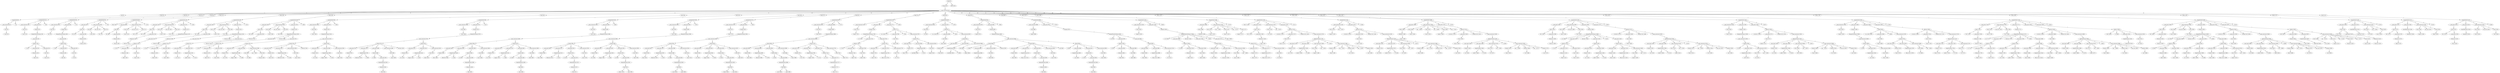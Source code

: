 digraph arpeggio_graph {
3149070428608 [label="Model [0]"];
3149070428608->3149070428480 [label="1"]

3149070428480 [label="Program [0]"];
3149070428480->3149070428352 [label="1"]

3149070428352 [label="__asgn_zeroormore [0]"];
3149070428352->3149069834304 [label="1"]

3149069834304 [label="Field [0]"];
3149069834304->3149069833920 [label="1"]

3149069833920 [label="ComplexField [0]"];
3149069833920->3149069834048 [label="1"]

3149069834048 [label="__asgn_oneormore [0]"];
3149069834048->3149069833792 [label="1"]

3149069833792 [label="Color [0]"];
3149069833792->3149066047712 [label="1"]

3149066047712 [label=" 'Azure' [0]"];
3149069833920->3149067819872 [label="2"]

3149067819872 [label=" '.' [5]"];
3149070428352->3149069835968 [label="2"]

3149069835968 [label="Field [10]"];
3149069835968->3149069835456 [label="1"]

3149069835456 [label="ComplexField [10]"];
3149069835456->3149069834560 [label="1"]

3149069834560 [label="__asgn_oneormore [10]"];
3149069834560->3149069834432 [label="1"]

3149069834432 [label="Color [10]"];
3149069834432->3149067820544 [label="1"]

3149067820544 [label=" 'Azure' [10]"];
3149069835456->3149069835840 [label="2"]

3149069835840 [label="__asgn_plain [16]"];
3149069835840->3149069835712 [label="1"]

3149069835712 [label="Charges [16]"];
3149069835712->3149069835584 [label="1"]

3149069835584 [label="ChargesThereIsOrdinary [16]"];
3149069835584->3149069835328 [label="1"]

3149069835328 [label="__asgn_plain [16]"];
3149069835328->3149069835200 [label="1"]

3149069835200 [label="Ordinary [16]"];
3149069835200->3149067822112 [label="1"]

3149067822112 [label=" 'a' [16]"];
3149069835200->3149069834944 [label="2"]

3149069834944 [label="__asgn_plain [18]"];
3149069834944->3149069834816 [label="1"]

3149069834816 [label="Ordinaries [18]"];
3149069834816->3149067821216 [label="1"]

3149067821216 [label=" 'Bend' [18]"];
3149069835200->3149069835072 [label="3"]

3149069835072 [label="__asgn_plain [23]"];
3149069835072->3149069834688 [label="1"]

3149069834688 [label="Color [23]"];
3149069834688->3149067821776 [label="1"]

3149067821776 [label=" 'Gules' [23]"];
3149069835456->3149067820768 [label="3"]

3149067820768 [label=" '.' [28]"];
3149070428352->3149069837632 [label="3"]

3149069837632 [label="Field [33]"];
3149069837632->3149069837120 [label="1"]

3149069837120 [label="ComplexField [33]"];
3149069837120->3149069836224 [label="1"]

3149069836224 [label="__asgn_oneormore [33]"];
3149069836224->3149069836096 [label="1"]

3149069836096 [label="Color [33]"];
3149069836096->3149067819760 [label="1"]

3149067819760 [label=" 'Vert' [33]"];
3149069837120->3149069837504 [label="2"]

3149069837504 [label="__asgn_plain [38]"];
3149069837504->3149069837376 [label="1"]

3149069837376 [label="Charges [38]"];
3149069837376->3149069837248 [label="1"]

3149069837248 [label="ChargesThereIsOrdinary [38]"];
3149069837248->3149069836992 [label="1"]

3149069836992 [label="__asgn_plain [38]"];
3149069836992->3149069836864 [label="1"]

3149069836864 [label="Ordinary [38]"];
3149069836864->3149067819536 [label="1"]

3149067819536 [label=" 'a' [38]"];
3149069836864->3149069836608 [label="2"]

3149069836608 [label="__asgn_plain [40]"];
3149069836608->3149069836480 [label="1"]

3149069836480 [label="Ordinaries [40]"];
3149069836480->3149067819648 [label="1"]

3149067819648 [label=" 'Pale' [40]"];
3149069836864->3149069836736 [label="3"]

3149069836736 [label="__asgn_plain [45]"];
3149069836736->3149069836352 [label="1"]

3149069836352 [label="Color [45]"];
3149069836352->3149067824800 [label="1"]

3149067824800 [label=" 'Or' [45]"];
3149069837120->3149067824688 [label="3"]

3149067824688 [label=" '.' [47]"];
3149070428352->3149069838912 [label="4"]

3149069838912 [label="Field [52]"];
3149069838912->3149069838784 [label="1"]

3149069838784 [label="ComplexField [52]"];
3149069838784->3149069838144 [label="1"]

3149069838144 [label="__asgn_plain [52]"];
3149069838144->3149069838016 [label="1"]

3149069838016 [label="Party [52]"];
3149069838016->3149067821104 [label="1"]

3149067821104 [label=" 'Per' [52]"];
3149069838016->3149069837888 [label="2"]

3149069837888 [label="__asgn_plain [56]"];
3149069837888->3149069837760 [label="1"]

3149069837760 [label="Ordinaries [56]"];
3149069837760->3149067820880 [label="1"]

3149067820880 [label=" 'Chevron' [56]"];
3149069838784->3149069838656 [label="2"]

3149069838656 [label="__asgn_oneormore [64]"];
3149069838656->3149069838400 [label="1"]

3149069838400 [label="Color [64]"];
3149069838400->3149069266032 [label="1"]

3149069266032 [label=" 'Azure' [64]"];
3149069838656->3149069266256 [label="2"]

3149069266256 [label="sep 'and' [70]"];
3149069838656->3149069838272 [label="3"]

3149069838272 [label="Color [74]"];
3149069838272->3149069266144 [label="1"]

3149069266144 [label=" 'Vert' [74]"];
3149069838784->3149069265808 [label="3"]

3149069265808 [label=" '.' [78]"];
3149070428352->3149069840192 [label="5"]

3149069840192 [label="Field [83]"];
3149069840192->3149069840064 [label="1"]

3149069840064 [label="ComplexField [83]"];
3149069840064->3149069265472 [label="1"]

3149069265472 [label=" 'Party' [83]"];
3149069840064->3149069839424 [label="2"]

3149069839424 [label="__asgn_plain [89]"];
3149069839424->3149069839296 [label="1"]

3149069839296 [label="Party [89]"];
3149069839296->3149069264576 [label="1"]

3149069264576 [label=" 'Per' [89]"];
3149069839296->3149069839168 [label="2"]

3149069839168 [label="__asgn_plain [93]"];
3149069839168->3149069839040 [label="1"]

3149069839040 [label="Ordinaries [93]"];
3149069839040->3149069268384 [label="1"]

3149069268384 [label=" 'Chevron' [93]"];
3149069840064->3149069839936 [label="3"]

3149069839936 [label="__asgn_oneormore [101]"];
3149069839936->3149069839680 [label="1"]

3149069839680 [label="Color [101]"];
3149069839680->3149069268272 [label="1"]

3149069268272 [label=" 'Azure' [101]"];
3149069839936->3149069266816 [label="2"]

3149069266816 [label="sep 'and' [107]"];
3149069839936->3149069839552 [label="3"]

3149069839552 [label="Color [111]"];
3149069839552->3149069270624 [label="1"]

3149069270624 [label=" 'Vert' [111]"];
3149069840064->3149069268832 [label="4"]

3149069268832 [label=" '.' [115]"];
3149070428352->3149069842624 [label="6"]

3149069842624 [label="Field [120]"];
3149069842624->3149069842112 [label="1"]

3149069842112 [label="ComplexField [120]"];
3149069842112->3149069840704 [label="1"]

3149069840704 [label="__asgn_plain [120]"];
3149069840704->3149069840576 [label="1"]

3149069840576 [label="Party [120]"];
3149069840576->3149069804688 [label="1"]

3149069804688 [label=" 'Per' [120]"];
3149069840576->3149069840448 [label="2"]

3149069840448 [label="__asgn_plain [124]"];
3149069840448->3149069840320 [label="1"]

3149069840320 [label="Ordinaries [124]"];
3149069840320->3149069805136 [label="1"]

3149069805136 [label=" 'Chevron' [124]"];
3149069842112->3149069841216 [label="2"]

3149069841216 [label="__asgn_oneormore [132]"];
3149069841216->3149069840960 [label="1"]

3149069840960 [label="Color [132]"];
3149069840960->3149069805248 [label="1"]

3149069805248 [label=" 'Azure' [132]"];
3149069841216->3149069805472 [label="2"]

3149069805472 [label="sep 'and' [138]"];
3149069841216->3149069840832 [label="3"]

3149069840832 [label="Color [142]"];
3149069840832->3149069804912 [label="1"]

3149069804912 [label=" 'Vert' [142]"];
3149069842112->3149069842496 [label="3"]

3149069842496 [label="__asgn_plain [147]"];
3149069842496->3149069842368 [label="1"]

3149069842368 [label="Charges [147]"];
3149069842368->3149069842240 [label="1"]

3149069842240 [label="ChargesThereIsOrdinary [147]"];
3149069842240->3149069841984 [label="1"]

3149069841984 [label="__asgn_plain [147]"];
3149069841984->3149069841856 [label="1"]

3149069841856 [label="Ordinary [147]"];
3149069841856->3149069805584 [label="1"]

3149069805584 [label=" 'a' [147]"];
3149069841856->3149069841600 [label="2"]

3149069841600 [label="__asgn_plain [149]"];
3149069841600->3149069841472 [label="1"]

3149069841472 [label="Ordinaries [149]"];
3149069841472->3149069805024 [label="1"]

3149069805024 [label=" 'Bend' [149]"];
3149069841856->3149069841728 [label="3"]

3149069841728 [label="__asgn_plain [154]"];
3149069841728->3149069841344 [label="1"]

3149069841344 [label="Color [154]"];
3149069841344->3149069804800 [label="1"]

3149069804800 [label=" 'Gules' [154]"];
3149069842112->3149069805360 [label="4"]

3149069805360 [label=" '.' [159]"];
3149070428352->3149070304704 [label="7"]

3149070304704 [label="Field [164]"];
3149070304704->3149070304576 [label="1"]

3149070304576 [label="ComplexField [164]"];
3149070304576->3149069843136 [label="1"]

3149069843136 [label="__asgn_plain [164]"];
3149069843136->3149069843008 [label="1"]

3149069843008 [label="Party [164]"];
3149069843008->3149069805808 [label="1"]

3149069805808 [label=" 'Per' [164]"];
3149069843008->3149069842880 [label="2"]

3149069842880 [label="__asgn_plain [168]"];
3149069842880->3149069842752 [label="1"]

3149069842752 [label="Ordinaries [168]"];
3149069842752->3149069805696 [label="1"]

3149069805696 [label=" 'Chevron' [168]"];
3149070304576->3149069843648 [label="2"]

3149069843648 [label="__asgn_oneormore [176]"];
3149069843648->3149069843392 [label="1"]

3149069843392 [label="Color [176]"];
3149069843392->3149069806032 [label="1"]

3149069806032 [label=" 'Azure' [176]"];
3149069843648->3149069806368 [label="2"]

3149069806368 [label="sep 'and' [182]"];
3149069843648->3149069843264 [label="3"]

3149069843264 [label="Color [186]"];
3149069843264->3149069806480 [label="1"]

3149069806480 [label=" 'Vert' [186]"];
3149070304576->3149070304448 [label="3"]

3149070304448 [label="__asgn_plain [191]"];
3149070304448->3149070304320 [label="1"]

3149070304320 [label="Charges [191]"];
3149070304320->3149070303936 [label="1"]

3149070303936 [label="ChargesThereIsOrdinary [191]"];
3149070303936->3149070303296 [label="1"]

3149070303296 [label="__asgn_plain [191]"];
3149070303296->3149069844288 [label="1"]

3149069844288 [label="Ordinary [191]"];
3149069844288->3149069806144 [label="1"]

3149069806144 [label=" 'a' [191]"];
3149069844288->3149069844032 [label="2"]

3149069844032 [label="__asgn_plain [193]"];
3149069844032->3149069843904 [label="1"]

3149069843904 [label="Ordinaries [193]"];
3149069843904->3149069806256 [label="1"]

3149069806256 [label=" 'Bend' [193]"];
3149069844288->3149069844160 [label="3"]

3149069844160 [label="__asgn_plain [198]"];
3149069844160->3149069843776 [label="1"]

3149069843776 [label="Color [198]"];
3149069843776->3149069805920 [label="1"]

3149069805920 [label=" 'Gules' [198]"];
3149070303936->3149069806816 [label="2"]

3149069806816 [label=" 'between' [204]"];
3149070303936->3149070304192 [label="3"]

3149070304192 [label="__asgn_plain [212]"];
3149070304192->3149070304064 [label="1"]

3149070304064 [label="Charge [212]"];
3149070304064->3149070303552 [label="1"]

3149070303552 [label="__asgn_plain [212]"];
3149070303552->3149070303424 [label="1"]

3149070303424 [label="Number [212]"];
3149070303424->3149069806928 [label="1"]

3149069806928 [label=" 'two' [212]"];
3149070304064->3149070303808 [label="2"]

3149070303808 [label="__asgn_plain [216]"];
3149070303808->3149070303680 [label="1"]

3149070303680 [label="SimpleCharges [216]"];
3149070303680->3149069806592 [label="1"]

3149069806592 [label=" 'pellet' [216]"];
3149070303680->3149069806704 [label="2"]

3149069806704 [label=" 's' [222]"];
3149070304576->3149069807040 [label="4"]

3149069807040 [label=" '.' [223]"];
3149070428352->3149070308288 [label="8"]

3149070308288 [label="Field [228]"];
3149070308288->3149070307776 [label="1"]

3149070307776 [label="ComplexField [228]"];
3149070307776->3149070305216 [label="1"]

3149070305216 [label="__asgn_plain [228]"];
3149070305216->3149070305088 [label="1"]

3149070305088 [label="Party [228]"];
3149070305088->3149069807264 [label="1"]

3149069807264 [label=" 'Per' [228]"];
3149070305088->3149070304960 [label="2"]

3149070304960 [label="__asgn_plain [232]"];
3149070304960->3149070304832 [label="1"]

3149070304832 [label="Ordinaries [232]"];
3149070304832->3149069807488 [label="1"]

3149069807488 [label=" 'Chevron' [232]"];
3149070307776->3149070305728 [label="2"]

3149070305728 [label="__asgn_oneormore [240]"];
3149070305728->3149070305472 [label="1"]

3149070305472 [label="Color [240]"];
3149070305472->3149069807600 [label="1"]

3149069807600 [label=" 'Azure' [240]"];
3149070305728->3149069807376 [label="2"]

3149069807376 [label="sep 'and' [246]"];
3149070305728->3149070305344 [label="3"]

3149070305344 [label="Color [250]"];
3149070305344->3149069807712 [label="1"]

3149069807712 [label=" 'Vert' [250]"];
3149070307776->3149070308160 [label="3"]

3149070308160 [label="__asgn_plain [255]"];
3149070308160->3149070308032 [label="1"]

3149070308032 [label="Charges [255]"];
3149070308032->3149070307904 [label="1"]

3149070307904 [label="ChargesThereIsOrdinary [255]"];
3149070307904->3149070306496 [label="1"]

3149070306496 [label="__asgn_plain [255]"];
3149070306496->3149070306368 [label="1"]

3149070306368 [label="Ordinary [255]"];
3149070306368->3149069807152 [label="1"]

3149069807152 [label=" 'a' [255]"];
3149070306368->3149070306112 [label="2"]

3149070306112 [label="__asgn_plain [257]"];
3149070306112->3149070305984 [label="1"]

3149070305984 [label="Ordinaries [257]"];
3149070305984->3149069807936 [label="1"]

3149069807936 [label=" 'Bend' [257]"];
3149070306368->3149070306240 [label="3"]

3149070306240 [label="__asgn_plain [262]"];
3149070306240->3149070305856 [label="1"]

3149070305856 [label="Color [262]"];
3149070305856->3149069807824 [label="1"]

3149069807824 [label=" 'Gules' [262]"];
3149070307904->3149069808048 [label="2"]

3149069808048 [label=" 'between' [268]"];
3149070307904->3149070307648 [label="3"]

3149070307648 [label="__asgn_plain [276]"];
3149070307648->3149070307520 [label="1"]

3149070307520 [label="Charge [276]"];
3149070307520->3149070306752 [label="1"]

3149070306752 [label="__asgn_plain [276]"];
3149070306752->3149070306624 [label="1"]

3149070306624 [label="Number [276]"];
3149070306624->3149069808160 [label="1"]

3149069808160 [label=" 'two' [276]"];
3149070307520->3149070307008 [label="2"]

3149070307008 [label="__asgn_plain [280]"];
3149070307008->3149070306880 [label="1"]

3149070306880 [label="SimpleCharges [280]"];
3149070306880->3149069808272 [label="1"]

3149069808272 [label=" 'dagger' [280]"];
3149070306880->3149069808384 [label="2"]

3149069808384 [label=" 's' [286]"];
3149070307520->3149070307392 [label="3"]

3149070307392 [label="__asgn_oneormore [288]"];
3149070307392->3149070307136 [label="1"]

3149070307136 [label="Color [288]"];
3149070307136->3149069808496 [label="1"]

3149069808496 [label=" 'Or' [288]"];
3149070307392->3149069808608 [label="2"]

3149069808608 [label="sep ',' [290]"];
3149070307392->3149070307264 [label="3"]

3149070307264 [label="Color [292]"];
3149070307264->3149069808720 [label="1"]

3149069808720 [label=" 'Purpure' [292]"];
3149070307776->3149069808832 [label="4"]

3149069808832 [label=" '.' [299]"];
3149070428352->3149070311104 [label="9"]

3149070311104 [label="Field [304]"];
3149070311104->3149070310464 [label="1"]

3149070310464 [label="ComplexField [304]"];
3149070310464->3149070308544 [label="1"]

3149070308544 [label="__asgn_oneormore [304]"];
3149070308544->3149070308416 [label="1"]

3149070308416 [label="Color [304]"];
3149070308416->3149069808944 [label="1"]

3149069808944 [label=" 'Gules' [304]"];
3149070310464->3149070310976 [label="2"]

3149070310976 [label="__asgn_plain [310]"];
3149070310976->3149070310848 [label="1"]

3149070310848 [label="Charges [310]"];
3149070310848->3149070310720 [label="1"]

3149070310720 [label="ChargesNoOrdinary [310]"];
3149070310720->3149070310592 [label="1"]

3149070310592 [label="__asgn_oneormore [310]"];
3149070310592->3149070309440 [label="1"]

3149070309440 [label="Charge [310]"];
3149070309440->3149070308800 [label="1"]

3149070308800 [label="__asgn_plain [310]"];
3149070308800->3149070308672 [label="1"]

3149070308672 [label="Number [310]"];
3149070308672->3149069809056 [label="1"]

3149069809056 [label=" 'three' [310]"];
3149070309440->3149070309056 [label="2"]

3149070309056 [label="__asgn_plain [316]"];
3149070309056->3149070308928 [label="1"]

3149070308928 [label="SimpleCharges [316]"];
3149070308928->3149069809168 [label="1"]

3149069809168 [label=" 'fetterlock' [316]"];
3149070308928->3149069809280 [label="2"]

3149069809280 [label=" 's' [326]"];
3149070309440->3149070309312 [label="3"]

3149070309312 [label="__asgn_oneormore [328]"];
3149070309312->3149070309184 [label="1"]

3149070309184 [label="Color [328]"];
3149070309184->3149069809392 [label="1"]

3149069809392 [label=" 'Azure' [328]"];
3149070309440->3149069809504 [label="4"]

3149069809504 [label=" 'between' [334]"];
3149070310592->3149070310336 [label="2"]

3149070310336 [label="Charge [342]"];
3149070310336->3149070309696 [label="1"]

3149070309696 [label="__asgn_plain [342]"];
3149070309696->3149070309568 [label="1"]

3149070309568 [label="Number [342]"];
3149070309568->3149069809616 [label="1"]

3149069809616 [label=" 'two' [342]"];
3149070310336->3149070309952 [label="2"]

3149070309952 [label="__asgn_plain [346]"];
3149070309952->3149070309824 [label="1"]

3149070309824 [label="SimpleCharges [346]"];
3149070309824->3149069809728 [label="1"]

3149069809728 [label=" 'dagger' [346]"];
3149070309824->3149069809840 [label="2"]

3149069809840 [label=" 's' [352]"];
3149070310336->3149070310208 [label="3"]

3149070310208 [label="__asgn_oneormore [354]"];
3149070310208->3149070310080 [label="1"]

3149070310080 [label="Color [354]"];
3149070310080->3149069809952 [label="1"]

3149069809952 [label=" 'Sable' [354]"];
3149070310464->3149069810064 [label="3"]

3149069810064 [label=" '.' [359]"];
3149070428352->3149070314688 [label="10"]

3149070314688 [label="Field [364]"];
3149070314688->3149070314048 [label="1"]

3149070314048 [label="ComplexField [364]"];
3149070314048->3149070311488 [label="1"]

3149070311488 [label="__asgn_oneormore [364]"];
3149070311488->3149070311360 [label="1"]

3149070311360 [label="Color [364]"];
3149070311360->3149069810176 [label="1"]

3149069810176 [label=" 'Gules' [364]"];
3149070314048->3149070314560 [label="2"]

3149070314560 [label="__asgn_plain [370]"];
3149070314560->3149070314432 [label="1"]

3149070314432 [label="Charges [370]"];
3149070314432->3149070314304 [label="1"]

3149070314304 [label="ChargesNoOrdinary [370]"];
3149070314304->3149070314176 [label="1"]

3149070314176 [label="__asgn_oneormore [370]"];
3149070314176->3149070313024 [label="1"]

3149070313024 [label="Charge [370]"];
3149070313024->3149070311744 [label="1"]

3149070311744 [label="__asgn_plain [370]"];
3149070311744->3149070311616 [label="1"]

3149070311616 [label="Number [370]"];
3149070311616->3149069810288 [label="1"]

3149069810288 [label=" 'three' [370]"];
3149070313024->3149070312000 [label="2"]

3149070312000 [label="__asgn_plain [376]"];
3149070312000->3149070311872 [label="1"]

3149070311872 [label="SimpleCharges [376]"];
3149070311872->3149069810400 [label="1"]

3149069810400 [label=" 'fetterlock' [376]"];
3149070311872->3149069810512 [label="2"]

3149069810512 [label=" 's' [386]"];
3149070313024->3149070312640 [label="3"]

3149070312640 [label="__asgn_plain [388]"];
3149070312640->3149070312512 [label="1"]

3149070312512 [label="Position [388]"];
3149070312512->3149069810624 [label="1"]

3149069810624 [label=" 'in' [388]"];
3149070312512->3149070312384 [label="2"]

3149070312384 [label="__asgn_plain [391]"];
3149070312384->3149070312256 [label="1"]

3149070312256 [label="StandardPosition [391]"];
3149070312256->3149070312128 [label="1"]

3149070312128 [label="Ordinaries [391]"];
3149070312128->3149069810736 [label="1"]

3149069810736 [label=" 'Pale' [391]"];
3149070313024->3149070312896 [label="4"]

3149070312896 [label="__asgn_oneormore [396]"];
3149070312896->3149070312768 [label="1"]

3149070312768 [label="Color [396]"];
3149070312768->3149069810848 [label="1"]

3149069810848 [label=" 'Azure' [396]"];
3149070313024->3149069810960 [label="5"]

3149069810960 [label=" 'between' [402]"];
3149070314176->3149070313920 [label="2"]

3149070313920 [label="Charge [410]"];
3149070313920->3149070313280 [label="1"]

3149070313280 [label="__asgn_plain [410]"];
3149070313280->3149070313152 [label="1"]

3149070313152 [label="Number [410]"];
3149070313152->3149069811072 [label="1"]

3149069811072 [label=" 'two' [410]"];
3149070313920->3149070313536 [label="2"]

3149070313536 [label="__asgn_plain [414]"];
3149070313536->3149070313408 [label="1"]

3149070313408 [label="SimpleCharges [414]"];
3149070313408->3149069811184 [label="1"]

3149069811184 [label=" 'dagger' [414]"];
3149070313408->3149069811296 [label="2"]

3149069811296 [label=" 's' [420]"];
3149070313920->3149070313792 [label="3"]

3149070313792 [label="__asgn_oneormore [422]"];
3149070313792->3149070313664 [label="1"]

3149070313664 [label="Color [422]"];
3149070313664->3149069811408 [label="1"]

3149069811408 [label=" 'Sable' [422]"];
3149070314048->3149069811520 [label="3"]

3149069811520 [label=" '.' [427]"];
3149070428352->3149070318784 [label="11"]

3149070318784 [label="Field [432]"];
3149070318784->3149070318144 [label="1"]

3149070318144 [label="ComplexField [432]"];
3149070318144->3149070314944 [label="1"]

3149070314944 [label="__asgn_oneormore [432]"];
3149070314944->3149070314816 [label="1"]

3149070314816 [label="Color [432]"];
3149070314816->3149070286912 [label="1"]

3149070286912 [label=" 'Gules' [432]"];
3149070318144->3149070318656 [label="2"]

3149070318656 [label="__asgn_plain [438]"];
3149070318656->3149070318528 [label="1"]

3149070318528 [label="Charges [438]"];
3149070318528->3149070318400 [label="1"]

3149070318400 [label="ChargesNoOrdinary [438]"];
3149070318400->3149070318272 [label="1"]

3149070318272 [label="__asgn_oneormore [438]"];
3149070318272->3149070316480 [label="1"]

3149070316480 [label="Charge [438]"];
3149070316480->3149070315200 [label="1"]

3149070315200 [label="__asgn_plain [438]"];
3149070315200->3149070315072 [label="1"]

3149070315072 [label="Number [438]"];
3149070315072->3149070287024 [label="1"]

3149070287024 [label=" 'three' [438]"];
3149070316480->3149070315456 [label="2"]

3149070315456 [label="__asgn_plain [444]"];
3149070315456->3149070315328 [label="1"]

3149070315328 [label="SimpleCharges [444]"];
3149070315328->3149070287136 [label="1"]

3149070287136 [label=" 'fetterlock' [444]"];
3149070315328->3149070287248 [label="2"]

3149070287248 [label=" 's' [454]"];
3149070316480->3149070316096 [label="3"]

3149070316096 [label="__asgn_plain [456]"];
3149070316096->3149070315968 [label="1"]

3149070315968 [label="Position [456]"];
3149070315968->3149070287360 [label="1"]

3149070287360 [label=" 'in' [456]"];
3149070315968->3149070315840 [label="2"]

3149070315840 [label="__asgn_plain [459]"];
3149070315840->3149070315712 [label="1"]

3149070315712 [label="StandardPosition [459]"];
3149070315712->3149070315584 [label="1"]

3149070315584 [label="Ordinaries [459]"];
3149070315584->3149070287472 [label="1"]

3149070287472 [label=" 'Pale' [459]"];
3149070316480->3149070316352 [label="4"]

3149070316352 [label="__asgn_oneormore [464]"];
3149070316352->3149070316224 [label="1"]

3149070316224 [label="Color [464]"];
3149070316224->3149070287584 [label="1"]

3149070287584 [label=" 'Azure' [464]"];
3149070318272->3149070318016 [label="2"]

3149070318016 [label="Charge [470]"];
3149070318016->3149070316736 [label="1"]

3149070316736 [label="__asgn_plain [470]"];
3149070316736->3149070316608 [label="1"]

3149070316608 [label="Number [470]"];
3149070316608->3149070287696 [label="1"]

3149070287696 [label=" 'two' [470]"];
3149070318016->3149070316992 [label="2"]

3149070316992 [label="__asgn_plain [474]"];
3149070316992->3149070316864 [label="1"]

3149070316864 [label="SimpleCharges [474]"];
3149070316864->3149070287808 [label="1"]

3149070287808 [label=" 'dagger' [474]"];
3149070316864->3149070287920 [label="2"]

3149070287920 [label=" 's' [480]"];
3149070318016->3149070317760 [label="3"]

3149070317760 [label="__asgn_plain [482]"];
3149070317760->3149070317632 [label="1"]

3149070317632 [label="Position [482]"];
3149070317632->3149070288032 [label="1"]

3149070288032 [label=" 'in' [482]"];
3149070317632->3149070317504 [label="2"]

3149070317504 [label="__asgn_plain [485]"];
3149070317504->3149070317376 [label="1"]

3149070317376 [label="StandardPosition [485]"];
3149070317376->3149070317248 [label="1"]

3149070317248 [label="Base [485]"];
3149070317248->3149070288144 [label="1"]

3149070288144 [label=" 'base' [485]"];
3149070318016->3149070317888 [label="4"]

3149070317888 [label="__asgn_oneormore [490]"];
3149070317888->3149070317120 [label="1"]

3149070317120 [label="Color [490]"];
3149070317120->3149070288256 [label="1"]

3149070288256 [label=" 'Sable' [490]"];
3149070318144->3149070288368 [label="3"]

3149070288368 [label=" '.' [495]"];
3149070428352->3149070273856 [label="12"]

3149070273856 [label="Field [500]"];
3149070273856->3149070273216 [label="1"]

3149070273216 [label="ComplexField [500]"];
3149070273216->3149070319040 [label="1"]

3149070319040 [label="__asgn_oneormore [500]"];
3149070319040->3149070318912 [label="1"]

3149070318912 [label="Color [500]"];
3149070318912->3149070288480 [label="1"]

3149070288480 [label=" 'Gules' [500]"];
3149070273216->3149070273728 [label="2"]

3149070273728 [label="__asgn_plain [506]"];
3149070273728->3149070273600 [label="1"]

3149070273600 [label="Charges [506]"];
3149070273600->3149070273472 [label="1"]

3149070273472 [label="ChargesNoOrdinary [506]"];
3149070273472->3149070273344 [label="1"]

3149070273344 [label="__asgn_oneormore [506]"];
3149070273344->3149070271552 [label="1"]

3149070271552 [label="Charge [506]"];
3149070271552->3149070319296 [label="1"]

3149070319296 [label="__asgn_plain [506]"];
3149070319296->3149070319168 [label="1"]

3149070319168 [label="Number [506]"];
3149070319168->3149070288592 [label="1"]

3149070288592 [label=" 'three' [506]"];
3149070271552->3149070270528 [label="2"]

3149070270528 [label="__asgn_plain [512]"];
3149070270528->3149070319424 [label="1"]

3149070319424 [label="SimpleCharges [512]"];
3149070319424->3149070288704 [label="1"]

3149070288704 [label=" 'fetterlock' [512]"];
3149070319424->3149070288816 [label="2"]

3149070288816 [label=" 's' [522]"];
3149070271552->3149070271168 [label="3"]

3149070271168 [label="__asgn_plain [524]"];
3149070271168->3149070271040 [label="1"]

3149070271040 [label="Position [524]"];
3149070271040->3149070288928 [label="1"]

3149070288928 [label=" 'in' [524]"];
3149070271040->3149070270912 [label="2"]

3149070270912 [label="__asgn_plain [527]"];
3149070270912->3149070270784 [label="1"]

3149070270784 [label="StandardPosition [527]"];
3149070270784->3149070270656 [label="1"]

3149070270656 [label="Ordinaries [527]"];
3149070270656->3149070289040 [label="1"]

3149070289040 [label=" 'Pale' [527]"];
3149070271552->3149070271424 [label="4"]

3149070271424 [label="__asgn_oneormore [532]"];
3149070271424->3149070271296 [label="1"]

3149070271296 [label="Color [532]"];
3149070271296->3149070289152 [label="1"]

3149070289152 [label=" 'Azure' [532]"];
3149070273344->3149070273088 [label="2"]

3149070273088 [label="Charge [538]"];
3149070273088->3149070271808 [label="1"]

3149070271808 [label="__asgn_plain [538]"];
3149070271808->3149070271680 [label="1"]

3149070271680 [label="Number [538]"];
3149070271680->3149070289264 [label="1"]

3149070289264 [label=" 'two' [538]"];
3149070273088->3149070272064 [label="2"]

3149070272064 [label="__asgn_plain [542]"];
3149070272064->3149070271936 [label="1"]

3149070271936 [label="SimpleCharges [542]"];
3149070271936->3149070289376 [label="1"]

3149070289376 [label=" 'dagger' [542]"];
3149070271936->3149070289488 [label="2"]

3149070289488 [label=" 's' [548]"];
3149070273088->3149070272704 [label="3"]

3149070272704 [label="__asgn_plain [550]"];
3149070272704->3149070272576 [label="1"]

3149070272576 [label="Position [550]"];
3149070272576->3149070289600 [label="1"]

3149070289600 [label=" 'in' [550]"];
3149070272576->3149070272448 [label="2"]

3149070272448 [label="__asgn_plain [553]"];
3149070272448->3149070272320 [label="1"]

3149070272320 [label="StandardPosition [553]"];
3149070272320->3149070272192 [label="1"]

3149070272192 [label="Base [553]"];
3149070272192->3149070289712 [label="1"]

3149070289712 [label=" 'dexter' [553]"];
3149070272192->3149070289824 [label="2"]

3149070289824 [label=" 'base' [560]"];
3149070273088->3149070272960 [label="4"]

3149070272960 [label="__asgn_oneormore [565]"];
3149070272960->3149070272832 [label="1"]

3149070272832 [label="Color [565]"];
3149070272832->3149070289936 [label="1"]

3149070289936 [label=" 'Sable' [565]"];
3149070273216->3149070290048 [label="3"]

3149070290048 [label=" '.' [570]"];
3149070428352->3149070277952 [label="13"]

3149070277952 [label="Field [575]"];
3149070277952->3149070277312 [label="1"]

3149070277312 [label="ComplexField [575]"];
3149070277312->3149070274112 [label="1"]

3149070274112 [label="__asgn_oneormore [575]"];
3149070274112->3149070273984 [label="1"]

3149070273984 [label="Color [575]"];
3149070273984->3149070290160 [label="1"]

3149070290160 [label=" 'Gules' [575]"];
3149070277312->3149070277824 [label="2"]

3149070277824 [label="__asgn_plain [581]"];
3149070277824->3149070277696 [label="1"]

3149070277696 [label="Charges [581]"];
3149070277696->3149070277568 [label="1"]

3149070277568 [label="ChargesNoOrdinary [581]"];
3149070277568->3149070277440 [label="1"]

3149070277440 [label="__asgn_oneormore [581]"];
3149070277440->3149070275648 [label="1"]

3149070275648 [label="Charge [581]"];
3149070275648->3149070274368 [label="1"]

3149070274368 [label="__asgn_plain [581]"];
3149070274368->3149070274240 [label="1"]

3149070274240 [label="Number [581]"];
3149070274240->3149070290272 [label="1"]

3149070290272 [label=" 'three' [581]"];
3149070275648->3149070274624 [label="2"]

3149070274624 [label="__asgn_plain [587]"];
3149070274624->3149070274496 [label="1"]

3149070274496 [label="SimpleCharges [587]"];
3149070274496->3149070290384 [label="1"]

3149070290384 [label=" 'fetterlock' [587]"];
3149070274496->3149070290496 [label="2"]

3149070290496 [label=" 's' [597]"];
3149070275648->3149070275392 [label="3"]

3149070275392 [label="__asgn_plain [599]"];
3149070275392->3149070275264 [label="1"]

3149070275264 [label="Position [599]"];
3149070275264->3149070290608 [label="1"]

3149070290608 [label=" 'in' [599]"];
3149070275264->3149070275136 [label="2"]

3149070275136 [label="__asgn_plain [602]"];
3149070275136->3149070275008 [label="1"]

3149070275008 [label="StandardPosition [602]"];
3149070275008->3149070274880 [label="1"]

3149070274880 [label="Point [602]"];
3149070274880->3149070290720 [label="1"]

3149070290720 [label=" 'navel' [602]"];
3149070274880->3149070290832 [label="2"]

3149070290832 [label=" 'point' [608]"];
3149070275648->3149070274752 [label="4"]

3149070274752 [label="__asgn_oneormore [614]"];
3149070274752->3149070275520 [label="1"]

3149070275520 [label="Color [614]"];
3149070275520->3149070290944 [label="1"]

3149070290944 [label=" 'Azure' [614]"];
3149070277440->3149070277184 [label="2"]

3149070277184 [label="Charge [620]"];
3149070277184->3149070275904 [label="1"]

3149070275904 [label="__asgn_plain [620]"];
3149070275904->3149070275776 [label="1"]

3149070275776 [label="Number [620]"];
3149070275776->3149070291056 [label="1"]

3149070291056 [label=" 'two' [620]"];
3149070277184->3149070276160 [label="2"]

3149070276160 [label="__asgn_plain [624]"];
3149070276160->3149070276032 [label="1"]

3149070276032 [label="SimpleCharges [624]"];
3149070276032->3149070291168 [label="1"]

3149070291168 [label=" 'dagger' [624]"];
3149070276032->3149070291280 [label="2"]

3149070291280 [label=" 's' [630]"];
3149070277184->3149070276800 [label="3"]

3149070276800 [label="__asgn_plain [632]"];
3149070276800->3149070276672 [label="1"]

3149070276672 [label="Position [632]"];
3149070276672->3149070291392 [label="1"]

3149070291392 [label=" 'in' [632]"];
3149070276672->3149070276544 [label="2"]

3149070276544 [label="__asgn_plain [635]"];
3149070276544->3149070276416 [label="1"]

3149070276416 [label="StandardPosition [635]"];
3149070276416->3149070276288 [label="1"]

3149070276288 [label="Base [635]"];
3149070276288->3149070291504 [label="1"]

3149070291504 [label=" 'dexter' [635]"];
3149070276288->3149070291616 [label="2"]

3149070291616 [label=" 'base' [642]"];
3149070277184->3149070277056 [label="4"]

3149070277056 [label="__asgn_oneormore [647]"];
3149070277056->3149070276928 [label="1"]

3149070276928 [label="Color [647]"];
3149070276928->3149070291728 [label="1"]

3149070291728 [label=" 'Sable' [647]"];
3149070277312->3149070291840 [label="3"]

3149070291840 [label=" '.' [652]"];
3149070428352->3149070282048 [label="14"]

3149070282048 [label="Field [657]"];
3149070282048->3149070281408 [label="1"]

3149070281408 [label="ComplexField [657]"];
3149070281408->3149070278208 [label="1"]

3149070278208 [label="__asgn_oneormore [657]"];
3149070278208->3149070278080 [label="1"]

3149070278080 [label="Color [657]"];
3149070278080->3149070291952 [label="1"]

3149070291952 [label=" 'Gules' [657]"];
3149070281408->3149070281920 [label="2"]

3149070281920 [label="__asgn_plain [663]"];
3149070281920->3149070281792 [label="1"]

3149070281792 [label="Charges [663]"];
3149070281792->3149070281664 [label="1"]

3149070281664 [label="ChargesNoOrdinary [663]"];
3149070281664->3149070281536 [label="1"]

3149070281536 [label="__asgn_oneormore [663]"];
3149070281536->3149070279744 [label="1"]

3149070279744 [label="Charge [663]"];
3149070279744->3149070278464 [label="1"]

3149070278464 [label="__asgn_plain [663]"];
3149070278464->3149070278336 [label="1"]

3149070278336 [label="Number [663]"];
3149070278336->3149070292064 [label="1"]

3149070292064 [label=" 'three' [663]"];
3149070279744->3149070278720 [label="2"]

3149070278720 [label="__asgn_plain [669]"];
3149070278720->3149070278592 [label="1"]

3149070278592 [label="SimpleCharges [669]"];
3149070278592->3149070292176 [label="1"]

3149070292176 [label=" 'fetterlock' [669]"];
3149070278592->3149070292288 [label="2"]

3149070292288 [label=" 's' [679]"];
3149070279744->3149070279488 [label="3"]

3149070279488 [label="__asgn_plain [681]"];
3149070279488->3149070279360 [label="1"]

3149070279360 [label="Position [681]"];
3149070279360->3149070292400 [label="1"]

3149070292400 [label=" 'in' [681]"];
3149070279360->3149070279232 [label="2"]

3149070279232 [label="__asgn_plain [684]"];
3149070279232->3149070279104 [label="1"]

3149070279104 [label="StandardPosition [684]"];
3149070279104->3149070278976 [label="1"]

3149070278976 [label="Point [684]"];
3149070278976->3149070292512 [label="1"]

3149070292512 [label=" 'navel' [684]"];
3149070278976->3149070292624 [label="2"]

3149070292624 [label=" 'point' [690]"];
3149070279744->3149070278848 [label="4"]

3149070278848 [label="__asgn_oneormore [696]"];
3149070278848->3149070279616 [label="1"]

3149070279616 [label="Color [696]"];
3149070279616->3149070292736 [label="1"]

3149070292736 [label=" 'Azure' [696]"];
3149070281536->3149070281280 [label="2"]

3149070281280 [label="Charge [702]"];
3149070281280->3149070280000 [label="1"]

3149070280000 [label="__asgn_plain [702]"];
3149070280000->3149070279872 [label="1"]

3149070279872 [label="Number [702]"];
3149070279872->3149070292848 [label="1"]

3149070292848 [label=" 'two' [702]"];
3149070281280->3149070280256 [label="2"]

3149070280256 [label="__asgn_plain [706]"];
3149070280256->3149070280128 [label="1"]

3149070280128 [label="SimpleCharges [706]"];
3149070280128->3149070292960 [label="1"]

3149070292960 [label=" 'dagger' [706]"];
3149070280128->3149070293072 [label="2"]

3149070293072 [label=" 's' [712]"];
3149070281280->3149070280896 [label="3"]

3149070280896 [label="__asgn_plain [714]"];
3149070280896->3149070280768 [label="1"]

3149070280768 [label="Position [714]"];
3149070280768->3149070293184 [label="1"]

3149070293184 [label=" 'in' [714]"];
3149070280768->3149070280640 [label="2"]

3149070280640 [label="__asgn_plain [717]"];
3149070280640->3149070280512 [label="1"]

3149070280512 [label="StandardPosition [717]"];
3149070280512->3149070280384 [label="1"]

3149070280384 [label="Ordinaries [717]"];
3149070280384->3149070293296 [label="1"]

3149070293296 [label=" 'Fess' [717]"];
3149070281280->3149070281152 [label="4"]

3149070281152 [label="__asgn_oneormore [722]"];
3149070281152->3149070281024 [label="1"]

3149070281024 [label="Color [722]"];
3149070281024->3149070293408 [label="1"]

3149070293408 [label=" 'Sable' [722]"];
3149070281408->3149070293520 [label="3"]

3149070293520 [label=" '.' [727]"];
3149070428352->3149070286272 [label="15"]

3149070286272 [label="Field [732]"];
3149070286272->3149070285760 [label="1"]

3149070285760 [label="ComplexField [732]"];
3149070285760->3149070282304 [label="1"]

3149070282304 [label="__asgn_oneormore [732]"];
3149070282304->3149070282176 [label="1"]

3149070282176 [label="Color [732]"];
3149070282176->3149070293632 [label="1"]

3149070293632 [label=" 'Argent' [732]"];
3149070285760->3149070284480 [label="2"]

3149070284480 [label="__asgn_plain [739]"];
3149070284480->3149070284352 [label="1"]

3149070284352 [label="Charges [739]"];
3149070284352->3149070284224 [label="1"]

3149070284224 [label="ChargesThereIsOrdinary [739]"];
3149070284224->3149070293744 [label="1"]

3149070293744 [label=" 'on' [739]"];
3149070284224->3149070283072 [label="2"]

3149070283072 [label="__asgn_plain [742]"];
3149070283072->3149070282944 [label="1"]

3149070282944 [label="Ordinary [742]"];
3149070282944->3149070293856 [label="1"]

3149070293856 [label=" 'a' [742]"];
3149070282944->3149070282560 [label="2"]

3149070282560 [label="__asgn_plain [744]"];
3149070282560->3149070282432 [label="1"]

3149070282432 [label="Ordinaries [744]"];
3149070282432->3149070293968 [label="1"]

3149070293968 [label=" 'Bend' [744]"];
3149070282944->3149070282816 [label="3"]

3149070282816 [label="__asgn_plain [749]"];
3149070282816->3149070282688 [label="1"]

3149070282688 [label="Color [749]"];
3149070282688->3149070294080 [label="1"]

3149070294080 [label=" 'Sable' [749]"];
3149070284224->3149070284096 [label="3"]

3149070284096 [label="__asgn_plain [755]"];
3149070284096->3149070283968 [label="1"]

3149070283968 [label="Charge [755]"];
3149070283968->3149070283328 [label="1"]

3149070283328 [label="__asgn_plain [755]"];
3149070283328->3149070283200 [label="1"]

3149070283200 [label="Number [755]"];
3149070283200->3149070294192 [label="1"]

3149070294192 [label=" 'three' [755]"];
3149070283968->3149070283584 [label="2"]

3149070283584 [label="__asgn_plain [761]"];
3149070283584->3149070283456 [label="1"]

3149070283456 [label="SimpleCharges [761]"];
3149070283456->3149070294304 [label="1"]

3149070294304 [label=" 'fleurs de lis' [761]"];
3149070283968->3149070283712 [label="3"]

3149070283712 [label="__asgn_oneormore [775]"];
3149070283712->3149070283840 [label="1"]

3149070283840 [label="Color [775]"];
3149070283840->3149070294416 [label="1"]

3149070294416 [label=" 'Or' [775]"];
3149070285760->3149070286144 [label="3"]

3149070286144 [label="__asgn_plain [777]"];
3149070286144->3149070286016 [label="1"]

3149070286016 [label="Chief [777]"];
3149070286016->3149070294528 [label="1"]

3149070294528 [label=" '; on a chief' [777]"];
3149070286016->3149070284736 [label="2"]

3149070284736 [label="__asgn_plain [790]"];
3149070284736->3149070284608 [label="1"]

3149070284608 [label="Color [790]"];
3149070284608->3149070294640 [label="1"]

3149070294640 [label=" 'Azure' [790]"];
3149070286016->3149070294752 [label="3"]

3149070294752 [label=" ',' [796]"];
3149070286016->3149070285888 [label="4"]

3149070285888 [label="__asgn_oneormore [797]"];
3149070285888->3149070285632 [label="1"]

3149070285632 [label="Charge [797]"];
3149070285632->3149070284992 [label="1"]

3149070284992 [label="__asgn_plain [797]"];
3149070284992->3149070284864 [label="1"]

3149070284864 [label="Number [797]"];
3149070284864->3149070294864 [label="1"]

3149070294864 [label=" 'three' [797]"];
3149070285632->3149070285376 [label="2"]

3149070285376 [label="__asgn_plain [803]"];
3149070285376->3149070285248 [label="1"]

3149070285248 [label="SimpleCharges [803]"];
3149070285248->3149070294976 [label="1"]

3149070294976 [label=" 'snowflake' [803]"];
3149070285248->3149070295088 [label="2"]

3149070295088 [label=" 's' [812]"];
3149070285632->3149070285120 [label="3"]

3149070285120 [label="__asgn_oneormore [814]"];
3149070285120->3149070285504 [label="1"]

3149070285504 [label="Color [814]"];
3149070285504->3149070295200 [label="1"]

3149070295200 [label=" 'Argent' [814]"];
3149070285760->3149070295312 [label="4"]

3149070295312 [label=" '.' [820]"];
3149070428352->3149070337600 [label="16"]

3149070337600 [label="Field [825]"];
3149070337600->3149070337088 [label="1"]

3149070337088 [label="ComplexField [825]"];
3149070337088->3149070286528 [label="1"]

3149070286528 [label="__asgn_oneormore [825]"];
3149070286528->3149070286400 [label="1"]

3149070286400 [label="Color [825]"];
3149070286400->3149070295424 [label="1"]

3149070295424 [label=" 'Or' [825]"];
3149070337088->3149070337472 [label="2"]

3149070337472 [label="__asgn_plain [827]"];
3149070337472->3149070337344 [label="1"]

3149070337344 [label="Chief [827]"];
3149070337344->3149070295536 [label="1"]

3149070295536 [label=" '; on a chief' [827]"];
3149070337344->3149070336192 [label="2"]

3149070336192 [label="__asgn_plain [840]"];
3149070336192->3149070336064 [label="1"]

3149070336064 [label="Color [840]"];
3149070336064->3149070295648 [label="1"]

3149070295648 [label=" 'Azure' [840]"];
3149070337344->3149070295760 [label="3"]

3149070295760 [label=" ',' [845]"];
3149070337344->3149070337216 [label="4"]

3149070337216 [label="__asgn_oneormore [847]"];
3149070337216->3149070336960 [label="1"]

3149070336960 [label="Charge [847]"];
3149070336960->3149070336320 [label="1"]

3149070336320 [label="__asgn_plain [847]"];
3149070336320->3149070286656 [label="1"]

3149070286656 [label="Number [847]"];
3149070286656->3149070295872 [label="1"]

3149070295872 [label=" 'three' [847]"];
3149070336960->3149070336704 [label="2"]

3149070336704 [label="__asgn_plain [853]"];
3149070336704->3149070336576 [label="1"]

3149070336576 [label="SimpleCharges [853]"];
3149070336576->3149070295984 [label="1"]

3149070295984 [label=" 'snowflake' [853]"];
3149070336576->3149070296096 [label="2"]

3149070296096 [label=" 's' [862]"];
3149070336960->3149070336448 [label="3"]

3149070336448 [label="__asgn_oneormore [864]"];
3149070336448->3149070336832 [label="1"]

3149070336832 [label="Color [864]"];
3149070336832->3149070296208 [label="1"]

3149070296208 [label=" 'Argent' [864]"];
3149070337088->3149070296320 [label="3"]

3149070296320 [label=" '.' [870]"];
3149070428352->3149070342080 [label="17"]

3149070342080 [label="Field [875]"];
3149070342080->3149070341440 [label="1"]

3149070341440 [label="ComplexField [875]"];
3149070341440->3149070337856 [label="1"]

3149070337856 [label="__asgn_oneormore [875]"];
3149070337856->3149070337728 [label="1"]

3149070337728 [label="Color [875]"];
3149070337728->3149070296432 [label="1"]

3149070296432 [label=" 'Argent' [875]"];
3149070341440->3149070341952 [label="2"]

3149070341952 [label="__asgn_plain [882]"];
3149070341952->3149070341824 [label="1"]

3149070341824 [label="Charges [882]"];
3149070341824->3149070341696 [label="1"]

3149070341696 [label="ChargesNoOrdinary [882]"];
3149070341696->3149070341568 [label="1"]

3149070341568 [label="__asgn_oneormore [882]"];
3149070341568->3149070338496 [label="1"]

3149070338496 [label="Charge [882]"];
3149070338496->3149070296544 [label="1"]

3149070296544 [label=" 'a' [882]"];
3149070338496->3149070338112 [label="2"]

3149070338112 [label="__asgn_plain [884]"];
3149070338112->3149070337984 [label="1"]

3149070337984 [label="SimpleCharges [884]"];
3149070337984->3149070296656 [label="1"]

3149070296656 [label=" 'mullet' [884]"];
3149070338496->3149070338368 [label="3"]

3149070338368 [label="__asgn_oneormore [891]"];
3149070338368->3149070338240 [label="1"]

3149070338240 [label="Color [891]"];
3149070338240->3149070296768 [label="1"]

3149070296768 [label=" 'Sable' [891]"];
3149070338496->3149070296880 [label="4"]

3149070296880 [label=" 'between' [897]"];
3149070341568->3149070340032 [label="2"]

3149070340032 [label="Charge [905]"];
3149070340032->3149070338752 [label="1"]

3149070338752 [label="__asgn_plain [905]"];
3149070338752->3149070338624 [label="1"]

3149070338624 [label="Number [905]"];
3149070338624->3149070296992 [label="1"]

3149070296992 [label=" 'three' [905]"];
3149070340032->3149070339008 [label="2"]

3149070339008 [label="__asgn_plain [911]"];
3149070339008->3149070338880 [label="1"]

3149070338880 [label="SimpleCharges [911]"];
3149070338880->3149070297104 [label="1"]

3149070297104 [label=" 'fleurs de lis' [911]"];
3149070340032->3149070339648 [label="3"]

3149070339648 [label="__asgn_plain [925]"];
3149070339648->3149070339520 [label="1"]

3149070339520 [label="Position [925]"];
3149070339520->3149070297216 [label="1"]

3149070297216 [label=" 'in' [925]"];
3149070339520->3149070339392 [label="2"]

3149070339392 [label="__asgn_plain [928]"];
3149070339392->3149070339264 [label="1"]

3149070339264 [label="StandardPosition [928]"];
3149070339264->3149070339136 [label="1"]

3149070339136 [label="Ordinaries [928]"];
3149070339136->3149070297328 [label="1"]

3149070297328 [label=" 'Pale' [928]"];
3149070340032->3149070339904 [label="4"]

3149070339904 [label="__asgn_oneormore [934]"];
3149070339904->3149070339776 [label="1"]

3149070339776 [label="Color [934]"];
3149070339776->3149070297440 [label="1"]

3149070297440 [label=" 'Azure' [934]"];
3149070340032->3149070297552 [label="5"]

3149070297552 [label=" 'and' [940]"];
3149070341568->3149070341312 [label="3"]

3149070341312 [label="Charge [944]"];
3149070341312->3149070297664 [label="1"]

3149070297664 [label=" 'a' [944]"];
3149070341312->3149070340288 [label="2"]

3149070340288 [label="__asgn_plain [946]"];
3149070340288->3149070340160 [label="1"]

3149070340160 [label="SimpleCharges [946]"];
3149070340160->3149070297776 [label="1"]

3149070297776 [label=" 'rose' [946]"];
3149070341312->3149070341056 [label="3"]

3149070341056 [label="__asgn_plain [951]"];
3149070341056->3149070340928 [label="1"]

3149070340928 [label="Position [951]"];
3149070340928->3149070297888 [label="1"]

3149070297888 [label=" 'in' [951]"];
3149070340928->3149070340800 [label="2"]

3149070340800 [label="__asgn_plain [954]"];
3149070340800->3149070340672 [label="1"]

3149070340672 [label="StandardPosition [954]"];
3149070340672->3149070340544 [label="1"]

3149070340544 [label="Base [954]"];
3149070340544->3149070298000 [label="1"]

3149070298000 [label=" 'base' [954]"];
3149070341312->3149070341184 [label="4"]

3149070341184 [label="__asgn_oneormore [959]"];
3149070341184->3149070340416 [label="1"]

3149070340416 [label="Color [959]"];
3149070340416->3149070298112 [label="1"]

3149070298112 [label=" 'Gules' [959]"];
3149070341440->3149070298224 [label="3"]

3149070298224 [label=" '.' [964]"];
3149070428352->3149070344640 [label="18"]

3149070344640 [label="Field [969]"];
3149070344640->3149070344512 [label="1"]

3149070344512 [label="ComplexField [969]"];
3149070344512->3149070342208 [label="1"]

3149070342208 [label="__asgn_oneormore [969]"];
3149070342208->3149070311232 [label="1"]

3149070311232 [label="Color [969]"];
3149070311232->3149070298336 [label="1"]

3149070298336 [label=" 'Argent' [969]"];
3149070344512->3149070344384 [label="2"]

3149070344384 [label="__asgn_plain [976]"];
3149070344384->3149070344256 [label="1"]

3149070344256 [label="Charges [976]"];
3149070344256->3149070344128 [label="1"]

3149070344128 [label="ChargesThereIsOrdinary [976]"];
3149070344128->3149070298448 [label="1"]

3149070298448 [label=" 'on' [976]"];
3149070344128->3149070342976 [label="2"]

3149070342976 [label="__asgn_plain [979]"];
3149070342976->3149070342848 [label="1"]

3149070342848 [label="Ordinary [979]"];
3149070342848->3149070298560 [label="1"]

3149070298560 [label=" 'a' [979]"];
3149070342848->3149070342464 [label="2"]

3149070342464 [label="__asgn_plain [981]"];
3149070342464->3149070342336 [label="1"]

3149070342336 [label="Ordinaries [981]"];
3149070342336->3149070298672 [label="1"]

3149070298672 [label=" 'Bend' [981]"];
3149070342848->3149070342720 [label="3"]

3149070342720 [label="__asgn_plain [986]"];
3149070342720->3149070342592 [label="1"]

3149070342592 [label="Color [986]"];
3149070342592->3149070298784 [label="1"]

3149070298784 [label=" 'Sable' [986]"];
3149070344128->3149070344000 [label="3"]

3149070344000 [label="__asgn_plain [992]"];
3149070344000->3149070343872 [label="1"]

3149070343872 [label="Charge [992]"];
3149070343872->3149070343232 [label="1"]

3149070343232 [label="__asgn_plain [992]"];
3149070343232->3149070343104 [label="1"]

3149070343104 [label="Number [992]"];
3149070343104->3149070298896 [label="1"]

3149070298896 [label=" 'three' [992]"];
3149070343872->3149070343488 [label="2"]

3149070343488 [label="__asgn_plain [998]"];
3149070343488->3149070343360 [label="1"]

3149070343360 [label="SimpleCharges [998]"];
3149070343360->3149070299008 [label="1"]

3149070299008 [label=" 'fleurs de lis' [998]"];
3149070343872->3149070343616 [label="3"]

3149070343616 [label="__asgn_oneormore [1012]"];
3149070343616->3149070343744 [label="1"]

3149070343744 [label="Color [1012]"];
3149070343744->3149070299120 [label="1"]

3149070299120 [label=" 'Or' [1012]"];
3149070344512->3149070299232 [label="3"]

3149070299232 [label=" '.' [1014]"];
3149070428352->3149070348352 [label="19"]

3149070348352 [label="Field [1019]"];
3149070348352->3149070348224 [label="1"]

3149070348224 [label="ComplexField [1019]"];
3149070348224->3149070344896 [label="1"]

3149070344896 [label="__asgn_oneormore [1019]"];
3149070344896->3149070344768 [label="1"]

3149070344768 [label="Color [1019]"];
3149070344768->3149070299344 [label="1"]

3149070299344 [label=" 'Argent' [1019]"];
3149070348224->3149070348096 [label="2"]

3149070348096 [label="__asgn_plain [1026]"];
3149070348096->3149070347968 [label="1"]

3149070347968 [label="Charges [1026]"];
3149070347968->3149070347840 [label="1"]

3149070347840 [label="ChargesThereIsOrdinary [1026]"];
3149070347840->3149070299456 [label="1"]

3149070299456 [label=" 'on' [1026]"];
3149070347840->3149070345664 [label="2"]

3149070345664 [label="__asgn_plain [1029]"];
3149070345664->3149070345536 [label="1"]

3149070345536 [label="Ordinary [1029]"];
3149070345536->3149070299568 [label="1"]

3149070299568 [label=" 'a' [1029]"];
3149070345536->3149070345152 [label="2"]

3149070345152 [label="__asgn_plain [1031]"];
3149070345152->3149070345024 [label="1"]

3149070345024 [label="Ordinaries [1031]"];
3149070345024->3149070299680 [label="1"]

3149070299680 [label=" 'Bend' [1031]"];
3149070345536->3149070345408 [label="3"]

3149070345408 [label="__asgn_plain [1036]"];
3149070345408->3149070345280 [label="1"]

3149070345280 [label="Color [1036]"];
3149070345280->3149070299792 [label="1"]

3149070299792 [label=" 'Sable' [1036]"];
3149070347840->3149070299904 [label="3"]

3149070299904 [label=" 'between' [1042]"];
3149070347840->3149070346816 [label="4"]

3149070346816 [label="__asgn_plain [1050]"];
3149070346816->3149070346688 [label="1"]

3149070346688 [label="Charge [1050]"];
3149070346688->3149070345920 [label="1"]

3149070345920 [label="__asgn_plain [1050]"];
3149070345920->3149070345792 [label="1"]

3149070345792 [label="Number [1050]"];
3149070345792->3149070300016 [label="1"]

3149070300016 [label=" 'two' [1050]"];
3149070346688->3149070346176 [label="2"]

3149070346176 [label="__asgn_plain [1054]"];
3149070346176->3149070346048 [label="1"]

3149070346048 [label="SimpleCharges [1054]"];
3149070346048->3149070300128 [label="1"]

3149070300128 [label=" 'crescents' [1054]"];
3149070346688->3149070346560 [label="3"]

3149070346560 [label="__asgn_oneormore [1064]"];
3149070346560->3149070346304 [label="1"]

3149070346304 [label="Color [1064]"];
3149070346304->3149070300240 [label="1"]

3149070300240 [label=" 'Azure' [1064]"];
3149070346560->3149070300352 [label="2"]

3149070300352 [label="sep ',' [1069]"];
3149070347840->3149070300464 [label="5"]

3149070300464 [label=" ',' [1069]"];
3149070347840->3149070347712 [label="6"]

3149070347712 [label="__asgn_plain [1071]"];
3149070347712->3149070347584 [label="1"]

3149070347584 [label="Charge [1071]"];
3149070347584->3149070347072 [label="1"]

3149070347072 [label="__asgn_plain [1071]"];
3149070347072->3149070346944 [label="1"]

3149070346944 [label="Number [1071]"];
3149070346944->3149070300576 [label="1"]

3149070300576 [label=" 'three' [1071]"];
3149070347584->3149070347200 [label="2"]

3149070347200 [label="__asgn_plain [1077]"];
3149070347200->3149070346432 [label="1"]

3149070346432 [label="SimpleCharges [1077]"];
3149070346432->3149070300688 [label="1"]

3149070300688 [label=" 'fleurs de lis' [1077]"];
3149070347584->3149070347328 [label="3"]

3149070347328 [label="__asgn_oneormore [1091]"];
3149070347328->3149070347456 [label="1"]

3149070347456 [label="Color [1091]"];
3149070347456->3149070300800 [label="1"]

3149070300800 [label=" 'Or' [1091]"];
3149070348224->3149070300912 [label="3"]

3149070300912 [label=" '.' [1093]"];
3149070428352->3149070349760 [label="20"]

3149070349760 [label="Field [1098]"];
3149070349760->3149070349632 [label="1"]

3149070349632 [label="ComplexField [1098]"];
3149070349632->3149070348736 [label="1"]

3149070348736 [label="__asgn_plain [1098]"];
3149070348736->3149070348608 [label="1"]

3149070348608 [label="Party [1098]"];
3149070348608->3149070348480 [label="1"]

3149070348480 [label="MultiPart [1098]"];
3149070348480->3149070301024 [label="1"]

3149070301024 [label=" 'Bary' [1098]"];
3149070349632->3149070349504 [label="2"]

3149070349504 [label="__asgn_oneormore [1103]"];
3149070349504->3149070348992 [label="1"]

3149070348992 [label="Color [1103]"];
3149070348992->3149070301136 [label="1"]

3149070301136 [label=" 'Gules' [1103]"];
3149070349504->3149070301248 [label="2"]

3149070301248 [label="sep ',' [1108]"];
3149070349504->3149070349248 [label="3"]

3149070349248 [label="Color [1110]"];
3149070349248->3149070301360 [label="1"]

3149070301360 [label=" 'Azure' [1110]"];
3149070349504->3149070301472 [label="4"]

3149070301472 [label="sep ',' [1115]"];
3149070349504->3149070348864 [label="5"]

3149070348864 [label="Color [1117]"];
3149070348864->3149070301584 [label="1"]

3149070301584 [label=" 'Argent' [1117]"];
3149070349632->3149070301696 [label="3"]

3149070301696 [label=" '.' [1123]"];
3149070428352->3149070369856 [label="21"]

3149070369856 [label="Field [1128]"];
3149070369856->3149070369728 [label="1"]

3149070369728 [label="ComplexField [1128]"];
3149070369728->3149070301808 [label="1"]

3149070301808 [label=" 'Party' [1128]"];
3149070369728->3149070350272 [label="2"]

3149070350272 [label="__asgn_plain [1134]"];
3149070350272->3149070350144 [label="1"]

3149070350144 [label="Party [1134]"];
3149070350144->3149070301920 [label="1"]

3149070301920 [label=" 'Per' [1134]"];
3149070350144->3149070350016 [label="2"]

3149070350016 [label="__asgn_plain [1138]"];
3149070350016->3149070349888 [label="1"]

3149070349888 [label="Ordinaries [1138]"];
3149070349888->3149070302032 [label="1"]

3149070302032 [label=" 'Pale' [1138]"];
3149070369728->3149070350784 [label="3"]

3149070350784 [label="__asgn_oneormore [1143]"];
3149070350784->3149070350400 [label="1"]

3149070350400 [label="Color [1143]"];
3149070350400->3149070302144 [label="1"]

3149070302144 [label=" 'Or' [1143]"];
3149070350784->3149070302256 [label="2"]

3149070302256 [label="sep ',' [1145]"];
3149070369728->3149070369600 [label="4"]

3149070369600 [label="__asgn_plain [1145]"];
3149070369600->3149070369472 [label="1"]

3149070369472 [label="Bordure [1145]"];
3149070369472->3149070302368 [label="1"]

3149070302368 [label=" ', a bordure' [1145]"];
3149070369472->3149070351040 [label="2"]

3149070351040 [label="__asgn_plain [1157]"];
3149070351040->3149070350912 [label="1"]

3149070350912 [label="Color [1157]"];
3149070350912->3149070302480 [label="1"]

3149070302480 [label=" 'Azure' [1157]"];
3149070369472->3149070302592 [label="3"]

3149070302592 [label=" 'charged with' [1163]"];
3149070369472->3149070369344 [label="4"]

3149070369344 [label="__asgn_oneormore [1176]"];
3149070369344->3149070369088 [label="1"]

3149070369088 [label="BordureCharge [1176]"];
3149070369088->3149070351168 [label="1"]

3149070351168 [label="__asgn_plain [1176]"];
3149070351168->3149070350656 [label="1"]

3149070350656 [label="Number [1176]"];
3149070350656->3149070302704 [label="1"]

3149070302704 [label=" 'six' [1176]"];
3149070369088->3149070351424 [label="2"]

3149070351424 [label="__asgn_plain [1180]"];
3149070351424->3149070351296 [label="1"]

3149070351296 [label="SimpleCharges [1180]"];
3149070351296->3149070302816 [label="1"]

3149070302816 [label=" 'mullet' [1180]"];
3149070351296->3149070302928 [label="2"]

3149070302928 [label=" 's' [1186]"];
3149070369088->3149070351808 [label="3"]

3149070351808 [label="__asgn_oneormore [1188]"];
3149070351808->3149070351552 [label="1"]

3149070351552 [label="Color [1188]"];
3149070351552->3149070303040 [label="1"]

3149070303040 [label=" 'Argent' [1188]"];
3149070351808->3149070352448 [label="2"]

3149070352448 [label="sep ',' [1194]"];
3149070369088->3149070352560 [label="4"]

3149070352560 [label=" ',' [1194]"];
3149070369088->3149070368960 [label="5"]

3149070368960 [label="__asgn_oneormore [1196]"];
3149070368960->3149070351936 [label="1"]

3149070351936 [label="Number [1196]"];
3149070351936->3149070352672 [label="1"]

3149070352672 [label=" 'three' [1196]"];
3149070368960->3149070352784 [label="2"]

3149070352784 [label="sep ',' [1201]"];
3149070368960->3149070351680 [label="3"]

3149070351680 [label="Number [1203]"];
3149070351680->3149070352896 [label="1"]

3149070352896 [label=" 'two' [1203]"];
3149070368960->3149070353008 [label="4"]

3149070353008 [label="sep ',' [1206]"];
3149070368960->3149070368832 [label="5"]

3149070368832 [label="Number [1208]"];
3149070368832->3149070353120 [label="1"]

3149070353120 [label=" 'one' [1208]"];
3149070369728->3149070353232 [label="5"]

3149070353232 [label=" '.' [1211]"];
3149070428352->3149070372800 [label="22"]

3149070372800 [label="Field [1216]"];
3149070372800->3149070372672 [label="1"]

3149070372672 [label="ComplexField [1216]"];
3149070372672->3149070370240 [label="1"]

3149070370240 [label="__asgn_oneormore [1216]"];
3149070370240->3149070369216 [label="1"]

3149070369216 [label="Color [1216]"];
3149070369216->3149070353344 [label="1"]

3149070353344 [label=" 'Argent' [1216]"];
3149070370240->3149070353456 [label="2"]

3149070353456 [label="sep ',' [1222]"];
3149070372672->3149070372544 [label="2"]

3149070372544 [label="__asgn_plain [1222]"];
3149070372544->3149070372416 [label="1"]

3149070372416 [label="Bordure [1222]"];
3149070372416->3149070353568 [label="1"]

3149070353568 [label=" ', a bordure' [1222]"];
3149070372416->3149070370496 [label="2"]

3149070370496 [label="__asgn_plain [1234]"];
3149070370496->3149070370368 [label="1"]

3149070370368 [label="Color [1234]"];
3149070370368->3149070353680 [label="1"]

3149070353680 [label=" 'Azure' [1234]"];
3149070372416->3149070353792 [label="3"]

3149070353792 [label=" 'charged with' [1240]"];
3149070372416->3149070372288 [label="4"]

3149070372288 [label="__asgn_oneormore [1253]"];
3149070372288->3149070372032 [label="1"]

3149070372032 [label="BordureCharge [1253]"];
3149070372032->3149070370624 [label="1"]

3149070370624 [label="__asgn_plain [1253]"];
3149070370624->3149070370112 [label="1"]

3149070370112 [label="Number [1253]"];
3149070370112->3149070353904 [label="1"]

3149070353904 [label=" 'six' [1253]"];
3149070372032->3149070370880 [label="2"]

3149070370880 [label="__asgn_plain [1257]"];
3149070370880->3149070370752 [label="1"]

3149070370752 [label="SimpleCharges [1257]"];
3149070370752->3149070354016 [label="1"]

3149070354016 [label=" 'mullet' [1257]"];
3149070370752->3149070354128 [label="2"]

3149070354128 [label=" 's' [1263]"];
3149070372032->3149070371264 [label="3"]

3149070371264 [label="__asgn_oneormore [1265]"];
3149070371264->3149070371008 [label="1"]

3149070371008 [label="Color [1265]"];
3149070371008->3149070354240 [label="1"]

3149070354240 [label=" 'Or' [1265]"];
3149070371264->3149070354352 [label="2"]

3149070354352 [label="sep ',' [1267]"];
3149070372032->3149070354464 [label="4"]

3149070354464 [label=" ',' [1267]"];
3149070372032->3149070371904 [label="5"]

3149070371904 [label="__asgn_oneormore [1269]"];
3149070371904->3149070371392 [label="1"]

3149070371392 [label="Number [1269]"];
3149070371392->3149070354576 [label="1"]

3149070354576 [label=" 'three' [1269]"];
3149070371904->3149070354688 [label="2"]

3149070354688 [label="sep ',' [1274]"];
3149070371904->3149070371136 [label="3"]

3149070371136 [label="Number [1276]"];
3149070371136->3149070354800 [label="1"]

3149070354800 [label=" 'two' [1276]"];
3149070371904->3149070354912 [label="4"]

3149070354912 [label="sep ',' [1279]"];
3149070371904->3149070371776 [label="5"]

3149070371776 [label="Number [1281]"];
3149070371776->3149070355024 [label="1"]

3149070355024 [label=" 'one' [1281]"];
3149070372672->3149070355136 [label="3"]

3149070355136 [label=" '.' [1284]"];
3149070428352->3149070376640 [label="23"]

3149070376640 [label="Field [1289]"];
3149070376640->3149070376512 [label="1"]

3149070376512 [label="ComplexField [1289]"];
3149070376512->3149070373056 [label="1"]

3149070373056 [label="__asgn_plain [1289]"];
3149070373056->3149070372928 [label="1"]

3149070372928 [label="Party [1289]"];
3149070372928->3149070372160 [label="1"]

3149070372160 [label="MultiPart [1289]"];
3149070372160->3149070355248 [label="1"]

3149070355248 [label=" 'Bary' [1289]"];
3149070376512->3149070374080 [label="2"]

3149070374080 [label="__asgn_oneormore [1294]"];
3149070374080->3149070373312 [label="1"]

3149070373312 [label="Color [1294]"];
3149070373312->3149070355360 [label="1"]

3149070355360 [label=" 'Gules' [1294]"];
3149070374080->3149070355472 [label="2"]

3149070355472 [label="sep ',' [1299]"];
3149070374080->3149070373568 [label="3"]

3149070373568 [label="Color [1301]"];
3149070373568->3149070355584 [label="1"]

3149070355584 [label=" 'Azure' [1301]"];
3149070374080->3149070355696 [label="4"]

3149070355696 [label="sep ',' [1306]"];
3149070374080->3149070373184 [label="5"]

3149070373184 [label="Color [1308]"];
3149070373184->3149070355808 [label="1"]

3149070355808 [label=" 'Argent' [1308]"];
3149070374080->3149070355920 [label="6"]

3149070355920 [label="sep ',' [1314]"];
3149070376512->3149070376384 [label="3"]

3149070376384 [label="__asgn_plain [1314]"];
3149070376384->3149070376256 [label="1"]

3149070376256 [label="Bordure [1314]"];
3149070376256->3149070356032 [label="1"]

3149070356032 [label=" ', a bordure' [1314]"];
3149070376256->3149070374336 [label="2"]

3149070374336 [label="__asgn_plain [1326]"];
3149070374336->3149070374208 [label="1"]

3149070374208 [label="Color [1326]"];
3149070374208->3149070356144 [label="1"]

3149070356144 [label=" 'Azure' [1326]"];
3149070376256->3149070356256 [label="3"]

3149070356256 [label=" 'charged with' [1332]"];
3149070376256->3149070376128 [label="4"]

3149070376128 [label="__asgn_oneormore [1345]"];
3149070376128->3149070375872 [label="1"]

3149070375872 [label="BordureCharge [1345]"];
3149070375872->3149070374464 [label="1"]

3149070374464 [label="__asgn_plain [1345]"];
3149070374464->3149070373952 [label="1"]

3149070373952 [label="Number [1345]"];
3149070373952->3149070356368 [label="1"]

3149070356368 [label=" 'six' [1345]"];
3149070375872->3149070374720 [label="2"]

3149070374720 [label="__asgn_plain [1349]"];
3149070374720->3149070374592 [label="1"]

3149070374592 [label="SimpleCharges [1349]"];
3149070374592->3149070356480 [label="1"]

3149070356480 [label=" 'mullet' [1349]"];
3149070374592->3149070356592 [label="2"]

3149070356592 [label=" 's' [1355]"];
3149070375872->3149070375104 [label="3"]

3149070375104 [label="__asgn_oneormore [1357]"];
3149070375104->3149070374848 [label="1"]

3149070374848 [label="Color [1357]"];
3149070374848->3149070356704 [label="1"]

3149070356704 [label=" 'Or' [1357]"];
3149070375104->3149070356816 [label="2"]

3149070356816 [label="sep ',' [1359]"];
3149070375872->3149070356928 [label="4"]

3149070356928 [label=" ',' [1359]"];
3149070375872->3149070375744 [label="5"]

3149070375744 [label="__asgn_oneormore [1361]"];
3149070375744->3149070375232 [label="1"]

3149070375232 [label="Number [1361]"];
3149070375232->3149070357040 [label="1"]

3149070357040 [label=" 'three' [1361]"];
3149070375744->3149070357152 [label="2"]

3149070357152 [label="sep ',' [1366]"];
3149070375744->3149070374976 [label="3"]

3149070374976 [label="Number [1368]"];
3149070374976->3149070357264 [label="1"]

3149070357264 [label=" 'two' [1368]"];
3149070375744->3149070357376 [label="4"]

3149070357376 [label="sep ',' [1371]"];
3149070375744->3149070375616 [label="5"]

3149070375616 [label="Number [1373]"];
3149070375616->3149070357488 [label="1"]

3149070357488 [label=" 'one' [1373]"];
3149070376512->3149070357600 [label="4"]

3149070357600 [label=" '.' [1376]"];
3149070428352->3149070383168 [label="24"]

3149070383168 [label="Field [1381]"];
3149070383168->3149070383040 [label="1"]

3149070383040 [label="ComplexField [1381]"];
3149070383040->3149070377024 [label="1"]

3149070377024 [label="__asgn_plain [1381]"];
3149070377024->3149070376896 [label="1"]

3149070376896 [label="Party [1381]"];
3149070376896->3149070357712 [label="1"]

3149070357712 [label=" 'Per' [1381]"];
3149070376896->3149070376768 [label="2"]

3149070376768 [label="__asgn_plain [1385]"];
3149070376768->3149070376000 [label="1"]

3149070376000 [label="Ordinaries [1385]"];
3149070376000->3149070357824 [label="1"]

3149070357824 [label=" 'Chevron' [1385]"];
3149070383040->3149070377536 [label="2"]

3149070377536 [label="__asgn_oneormore [1393]"];
3149070377536->3149070377280 [label="1"]

3149070377280 [label="Color [1393]"];
3149070377280->3149070357936 [label="1"]

3149070357936 [label=" 'Azure' [1393]"];
3149070377536->3149070358048 [label="2"]

3149070358048 [label="sep 'and' [1399]"];
3149070377536->3149070377152 [label="3"]

3149070377152 [label="Color [1403]"];
3149070377152->3149070358160 [label="1"]

3149070358160 [label=" 'Vert' [1403]"];
3149070383040->3149070380608 [label="3"]

3149070380608 [label="__asgn_plain [1408]"];
3149070380608->3149070380480 [label="1"]

3149070380480 [label="Charges [1408]"];
3149070380480->3149070380352 [label="1"]

3149070380352 [label="ChargesThereIsOrdinary [1408]"];
3149070380352->3149070358272 [label="1"]

3149070358272 [label=" 'on' [1408]"];
3149070380352->3149070378304 [label="2"]

3149070378304 [label="__asgn_plain [1411]"];
3149070378304->3149070378176 [label="1"]

3149070378176 [label="Ordinary [1411]"];
3149070378176->3149070358384 [label="1"]

3149070358384 [label=" 'a' [1411]"];
3149070378176->3149070377792 [label="2"]

3149070377792 [label="__asgn_plain [1413]"];
3149070377792->3149070377664 [label="1"]

3149070377664 [label="Ordinaries [1413]"];
3149070377664->3149070358496 [label="1"]

3149070358496 [label=" 'Bend' [1413]"];
3149070378176->3149070378048 [label="3"]

3149070378048 [label="__asgn_plain [1418]"];
3149070378048->3149070377920 [label="1"]

3149070377920 [label="Color [1418]"];
3149070377920->3149070358608 [label="1"]

3149070358608 [label=" 'Gules' [1418]"];
3149070380352->3149070358720 [label="3"]

3149070358720 [label=" 'between' [1424]"];
3149070380352->3149070379200 [label="4"]

3149070379200 [label="__asgn_plain [1432]"];
3149070379200->3149070379072 [label="1"]

3149070379072 [label="Charge [1432]"];
3149070379072->3149070378560 [label="1"]

3149070378560 [label="__asgn_plain [1432]"];
3149070378560->3149070378432 [label="1"]

3149070378432 [label="Number [1432]"];
3149070378432->3149070358832 [label="1"]

3149070358832 [label=" 'two' [1432]"];
3149070379072->3149070378816 [label="2"]

3149070378816 [label="__asgn_plain [1436]"];
3149070378816->3149070378688 [label="1"]

3149070378688 [label="SimpleCharges [1436]"];
3149070378688->3149070358944 [label="1"]

3149070358944 [label=" 'pellet' [1436]"];
3149070378688->3149070359056 [label="2"]

3149070359056 [label=" 's' [1442]"];
3149070380352->3149070359168 [label="5"]

3149070359168 [label=" ',' [1443]"];
3149070380352->3149070380224 [label="6"]

3149070380224 [label="__asgn_plain [1445]"];
3149070380224->3149070380096 [label="1"]

3149070380096 [label="Charge [1445]"];
3149070380096->3149070379328 [label="1"]

3149070379328 [label="__asgn_plain [1445]"];
3149070379328->3149070378944 [label="1"]

3149070378944 [label="Number [1445]"];
3149070378944->3149070359280 [label="1"]

3149070359280 [label=" 'three' [1445]"];
3149070380096->3149070379584 [label="2"]

3149070379584 [label="__asgn_plain [1451]"];
3149070379584->3149070379456 [label="1"]

3149070379456 [label="SimpleCharges [1451]"];
3149070379456->3149070359392 [label="1"]

3149070359392 [label=" 'fleurs de lis' [1451]"];
3149070380096->3149070379968 [label="3"]

3149070379968 [label="__asgn_oneormore [1465]"];
3149070379968->3149070379840 [label="1"]

3149070379840 [label="Color [1465]"];
3149070379840->3149070359504 [label="1"]

3149070359504 [label=" 'Argent' [1465]"];
3149070379968->3149070359616 [label="2"]

3149070359616 [label="sep ',' [1471]"];
3149070383040->3149070382912 [label="4"]

3149070382912 [label="__asgn_plain [1471]"];
3149070382912->3149070382784 [label="1"]

3149070382784 [label="Bordure [1471]"];
3149070382784->3149070359728 [label="1"]

3149070359728 [label=" ', a bordure' [1471]"];
3149070382784->3149070380736 [label="2"]

3149070380736 [label="__asgn_plain [1483]"];
3149070380736->3149070379712 [label="1"]

3149070379712 [label="Color [1483]"];
3149070379712->3149070359840 [label="1"]

3149070359840 [label=" 'Gules' [1483]"];
3149070382784->3149070359952 [label="3"]

3149070359952 [label=" 'charged with' [1489]"];
3149070382784->3149070382656 [label="4"]

3149070382656 [label="__asgn_oneormore [1502]"];
3149070382656->3149070382400 [label="1"]

3149070382400 [label="BordureCharge [1502]"];
3149070382400->3149070380992 [label="1"]

3149070380992 [label="__asgn_plain [1502]"];
3149070380992->3149070380864 [label="1"]

3149070380864 [label="Number [1502]"];
3149070380864->3149070360064 [label="1"]

3149070360064 [label=" 'six' [1502]"];
3149070382400->3149070381248 [label="2"]

3149070381248 [label="__asgn_plain [1506]"];
3149070381248->3149070381120 [label="1"]

3149070381120 [label="SimpleCharges [1506]"];
3149070381120->3149070360176 [label="1"]

3149070360176 [label=" 'mullet' [1506]"];
3149070381120->3149070360288 [label="2"]

3149070360288 [label=" 's' [1512]"];
3149070382400->3149070381632 [label="3"]

3149070381632 [label="__asgn_oneormore [1514]"];
3149070381632->3149070381376 [label="1"]

3149070381376 [label="Color [1514]"];
3149070381376->3149070360400 [label="1"]

3149070360400 [label=" 'Sable' [1514]"];
3149070381632->3149070360512 [label="2"]

3149070360512 [label="sep ',' [1519]"];
3149070382400->3149070360624 [label="4"]

3149070360624 [label=" ',' [1519]"];
3149070382400->3149070382272 [label="5"]

3149070382272 [label="__asgn_oneormore [1521]"];
3149070382272->3149070381760 [label="1"]

3149070381760 [label="Number [1521]"];
3149070381760->3149070360736 [label="1"]

3149070360736 [label=" 'three' [1521]"];
3149070382272->3149070360848 [label="2"]

3149070360848 [label="sep ',' [1526]"];
3149070382272->3149070381504 [label="3"]

3149070381504 [label="Number [1528]"];
3149070381504->3149070360960 [label="1"]

3149070360960 [label=" 'two' [1528]"];
3149070382272->3149070361072 [label="4"]

3149070361072 [label="sep 'and' [1532]"];
3149070382272->3149070382144 [label="5"]

3149070382144 [label="Number [1536]"];
3149070382144->3149070361184 [label="1"]

3149070361184 [label=" 'one' [1536]"];
3149070383040->3149070361296 [label="5"]

3149070361296 [label=" '.' [1539]"];
3149070428352->3149070387264 [label="25"]

3149070387264 [label="Field [1544]"];
3149070387264->3149070387136 [label="1"]

3149070387136 [label="ComplexField [1544]"];
3149070387136->3149070383296 [label="1"]

3149070383296 [label="__asgn_oneormore [1544]"];
3149070383296->3149070382528 [label="1"]

3149070382528 [label="Color [1544]"];
3149070382528->3149070361408 [label="1"]

3149070361408 [label=" 'Gules' [1544]"];
3149070387136->3149070384576 [label="2"]

3149070384576 [label="__asgn_plain [1550]"];
3149070384576->3149070384448 [label="1"]

3149070384448 [label="Charges [1550]"];
3149070384448->3149070384320 [label="1"]

3149070384320 [label="ChargesNoOrdinary [1550]"];
3149070384320->3149070384192 [label="1"]

3149070384192 [label="__asgn_oneormore [1550]"];
3149070384192->3149070384064 [label="1"]

3149070384064 [label="Charge [1550]"];
3149070384064->3149070361520 [label="1"]

3149070361520 [label=" 'a' [1550]"];
3149070384064->3149070383552 [label="2"]

3149070383552 [label="__asgn_plain [1552]"];
3149070383552->3149070383424 [label="1"]

3149070383424 [label="SimpleCharges [1552]"];
3149070383424->3149070361632 [label="1"]

3149070361632 [label=" 'wolf' [1552]"];
3149070384064->3149070383936 [label="3"]

3149070383936 [label="__asgn_oneormore [1557]"];
3149070383936->3149070383808 [label="1"]

3149070383808 [label="Color [1557]"];
3149070383808->3149070361744 [label="1"]

3149070361744 [label=" 'Or' [1557]"];
3149070383936->3149070361856 [label="2"]

3149070361856 [label="sep ',' [1559]"];
3149070387136->3149070387008 [label="3"]

3149070387008 [label="__asgn_plain [1559]"];
3149070387008->3149070386880 [label="1"]

3149070386880 [label="Bordure [1559]"];
3149070386880->3149070361968 [label="1"]

3149070361968 [label=" ', a bordure' [1559]"];
3149070386880->3149070384704 [label="2"]

3149070384704 [label="__asgn_plain [1571]"];
3149070384704->3149070383680 [label="1"]

3149070383680 [label="Color [1571]"];
3149070383680->3149070362080 [label="1"]

3149070362080 [label=" 'Argent' [1571]"];
3149070386880->3149070362192 [label="3"]

3149070362192 [label=" 'charged with' [1578]"];
3149070386880->3149070386752 [label="4"]

3149070386752 [label="__asgn_oneormore [1591]"];
3149070386752->3149070386496 [label="1"]

3149070386496 [label="BordureCharge [1591]"];
3149070386496->3149070384960 [label="1"]

3149070384960 [label="__asgn_plain [1591]"];
3149070384960->3149070384832 [label="1"]

3149070384832 [label="Number [1591]"];
3149070384832->3149070362304 [label="1"]

3149070362304 [label=" 'six' [1591]"];
3149070386496->3149070385344 [label="2"]

3149070385344 [label="__asgn_plain [1595]"];
3149070385344->3149070385216 [label="1"]

3149070385216 [label="SimpleCharges [1595]"];
3149070385216->3149070362416 [label="1"]

3149070362416 [label=" 'pellet' [1595]"];
3149070385216->3149070362528 [label="2"]

3149070362528 [label=" 's' [1601]"];
3149070386496->3149070385728 [label="3"]

3149070385728 [label="__asgn_oneormore [1603]"];
3149070385728->3149070385472 [label="1"]

3149070385472 [label="Color [1603]"];
3149070385472->3149070362640 [label="1"]

3149070362640 [label=" 'Vert' [1603]"];
3149070385728->3149070362752 [label="2"]

3149070362752 [label="sep ',' [1607]"];
3149070386496->3149070362864 [label="4"]

3149070362864 [label=" ',' [1607]"];
3149070386496->3149070386368 [label="5"]

3149070386368 [label="__asgn_oneormore [1609]"];
3149070386368->3149070385856 [label="1"]

3149070385856 [label="Number [1609]"];
3149070385856->3149070362976 [label="1"]

3149070362976 [label=" 'three' [1609]"];
3149070386368->3149070363088 [label="2"]

3149070363088 [label="sep ',' [1614]"];
3149070386368->3149070385600 [label="3"]

3149070385600 [label="Number [1616]"];
3149070385600->3149070363200 [label="1"]

3149070363200 [label=" 'two' [1616]"];
3149070386368->3149070363312 [label="4"]

3149070363312 [label="sep 'and' [1620]"];
3149070386368->3149070386240 [label="5"]

3149070386240 [label="Number [1624]"];
3149070386240->3149070363424 [label="1"]

3149070363424 [label=" 'one' [1624]"];
3149070387136->3149070363536 [label="4"]

3149070363536 [label=" '.' [1627]"];
3149070428352->3149070391872 [label="26"]

3149070391872 [label="Field [1632]"];
3149070391872->3149070391744 [label="1"]

3149070391744 [label="ComplexField [1632]"];
3149070391744->3149070387392 [label="1"]

3149070387392 [label="__asgn_oneormore [1632]"];
3149070387392->3149070386624 [label="1"]

3149070386624 [label="Color [1632]"];
3149070386624->3149070363648 [label="1"]

3149070363648 [label=" 'Argent' [1632]"];
3149070391744->3149070388672 [label="2"]

3149070388672 [label="__asgn_plain [1639]"];
3149070388672->3149070388544 [label="1"]

3149070388544 [label="Charges [1639]"];
3149070388544->3149070388416 [label="1"]

3149070388416 [label="ChargesNoOrdinary [1639]"];
3149070388416->3149070388288 [label="1"]

3149070388288 [label="__asgn_oneormore [1639]"];
3149070388288->3149070388032 [label="1"]

3149070388032 [label="Charge [1639]"];
3149070388032->3149070363760 [label="1"]

3149070363760 [label=" 'a' [1639]"];
3149070388032->3149070387648 [label="2"]

3149070387648 [label="__asgn_plain [1641]"];
3149070387648->3149070387520 [label="1"]

3149070387520 [label="SimpleCharges [1641]"];
3149070387520->3149070363872 [label="1"]

3149070363872 [label=" 'cup' [1641]"];
3149070388032->3149070387904 [label="3"]

3149070387904 [label="__asgn_oneormore [1645]"];
3149070387904->3149070387776 [label="1"]

3149070387776 [label="Color [1645]"];
3149070387776->3149070363984 [label="1"]

3149070363984 [label=" 'Gules' [1645]"];
3149070391744->3149070390208 [label="3"]

3149070390208 [label="__asgn_plain [1650]"];
3149070390208->3149070390080 [label="1"]

3149070390080 [label="Chief [1650]"];
3149070390080->3149070364096 [label="1"]

3149070364096 [label=" '; on a chief' [1650]"];
3149070390080->3149070388800 [label="2"]

3149070388800 [label="__asgn_plain [1663]"];
3149070388800->3149070388160 [label="1"]

3149070388160 [label="Color [1663]"];
3149070388160->3149070364208 [label="1"]

3149070364208 [label=" 'Gules' [1663]"];
3149070390080->3149070364320 [label="3"]

3149070364320 [label=" ',' [1668]"];
3149070390080->3149070389952 [label="4"]

3149070389952 [label="__asgn_oneormore [1670]"];
3149070389952->3149070389824 [label="1"]

3149070389824 [label="Charge [1670]"];
3149070389824->3149070389056 [label="1"]

3149070389056 [label="__asgn_plain [1670]"];
3149070389056->3149070388928 [label="1"]

3149070388928 [label="Number [1670]"];
3149070388928->3149070364432 [label="1"]

3149070364432 [label=" 'three' [1670]"];
3149070389824->3149070389312 [label="2"]

3149070389312 [label="__asgn_plain [1676]"];
3149070389312->3149070389184 [label="1"]

3149070389184 [label="SimpleCharges [1676]"];
3149070389184->3149070364544 [label="1"]

3149070364544 [label=" 'fleurs de lis' [1676]"];
3149070389824->3149070389696 [label="3"]

3149070389696 [label="__asgn_oneormore [1690]"];
3149070389696->3149070389568 [label="1"]

3149070389568 [label="Color [1690]"];
3149070389568->3149070364656 [label="1"]

3149070364656 [label=" 'Or' [1690]"];
3149070389696->3149070364768 [label="2"]

3149070364768 [label="sep ',' [1692]"];
3149070391744->3149070391616 [label="4"]

3149070391616 [label="__asgn_plain [1692]"];
3149070391616->3149070391488 [label="1"]

3149070391488 [label="Bordure [1692]"];
3149070391488->3149070364880 [label="1"]

3149070364880 [label=" ', a bordure' [1692]"];
3149070391488->3149070390464 [label="2"]

3149070390464 [label="__asgn_plain [1704]"];
3149070390464->3149070390336 [label="1"]

3149070390336 [label="Color [1704]"];
3149070390336->3149070364992 [label="1"]

3149070364992 [label=" 'Azure' [1704]"];
3149070391488->3149070365104 [label="3"]

3149070365104 [label=" 'charged with' [1710]"];
3149070391488->3149070391232 [label="4"]

3149070391232 [label="__asgn_oneormore [1723]"];
3149070391232->3149070391360 [label="1"]

3149070391360 [label="BordureCharge [1723]"];
3149070391360->3149070390592 [label="1"]

3149070390592 [label="__asgn_plain [1723]"];
3149070390592->3149070389440 [label="1"]

3149070389440 [label="Number [1723]"];
3149070389440->3149070365216 [label="1"]

3149070365216 [label=" 'three' [1723]"];
3149070391360->3149070390848 [label="2"]

3149070390848 [label="__asgn_plain [1729]"];
3149070390848->3149070390720 [label="1"]

3149070390720 [label="SimpleCharges [1729]"];
3149070390720->3149070365328 [label="1"]

3149070365328 [label=" 'mullet' [1729]"];
3149070390720->3149070365440 [label="2"]

3149070365440 [label=" 's' [1735]"];
3149070391360->3149070391104 [label="3"]

3149070391104 [label="__asgn_oneormore [1737]"];
3149070391104->3149070390976 [label="1"]

3149070390976 [label="Color [1737]"];
3149070390976->3149070365552 [label="1"]

3149070365552 [label=" 'Or' [1737]"];
3149070391744->3149070365664 [label="5"]

3149070365664 [label=" '.' [1739]"];
3149070428352->3149070399168 [label="27"]

3149070399168 [label="Field [1744]"];
3149070399168->3149070399040 [label="1"]

3149070399040 [label="ComplexField [1744]"];
3149070399040->3149070392384 [label="1"]

3149070392384 [label="__asgn_plain [1744]"];
3149070392384->3149070392256 [label="1"]

3149070392256 [label="Party [1744]"];
3149070392256->3149070365776 [label="1"]

3149070365776 [label=" 'Per' [1744]"];
3149070392256->3149070392128 [label="2"]

3149070392128 [label="__asgn_plain [1748]"];
3149070392128->3149070392000 [label="1"]

3149070392000 [label="Ordinaries [1748]"];
3149070392000->3149070365888 [label="1"]

3149070365888 [label=" 'Chevron' [1748]"];
3149070399040->3149070392896 [label="2"]

3149070392896 [label="__asgn_oneormore [1756]"];
3149070392896->3149070392640 [label="1"]

3149070392640 [label="Color [1756]"];
3149070392640->3149070366000 [label="1"]

3149070366000 [label=" 'Azure' [1756]"];
3149070392896->3149070366112 [label="2"]

3149070366112 [label="sep 'and' [1762]"];
3149070392896->3149070392512 [label="3"]

3149070392512 [label="Color [1766]"];
3149070392512->3149070366224 [label="1"]

3149070366224 [label=" 'Vert' [1766]"];
3149070399040->3149070395968 [label="3"]

3149070395968 [label="__asgn_plain [1771]"];
3149070395968->3149070395840 [label="1"]

3149070395840 [label="Charges [1771]"];
3149070395840->3149070395712 [label="1"]

3149070395712 [label="ChargesThereIsOrdinary [1771]"];
3149070395712->3149070366336 [label="1"]

3149070366336 [label=" 'on' [1771]"];
3149070395712->3149070393664 [label="2"]

3149070393664 [label="__asgn_plain [1774]"];
3149070393664->3149070393536 [label="1"]

3149070393536 [label="Ordinary [1774]"];
3149070393536->3149070366448 [label="1"]

3149070366448 [label=" 'a' [1774]"];
3149070393536->3149070393152 [label="2"]

3149070393152 [label="__asgn_plain [1776]"];
3149070393152->3149070393024 [label="1"]

3149070393024 [label="Ordinaries [1776]"];
3149070393024->3149070366560 [label="1"]

3149070366560 [label=" 'Bend' [1776]"];
3149070393536->3149070393408 [label="3"]

3149070393408 [label="__asgn_plain [1781]"];
3149070393408->3149070393280 [label="1"]

3149070393280 [label="Color [1781]"];
3149070393280->3149070366672 [label="1"]

3149070366672 [label=" 'Gules' [1781]"];
3149070395712->3149070366784 [label="3"]

3149070366784 [label=" 'between' [1787]"];
3149070395712->3149070394560 [label="4"]

3149070394560 [label="__asgn_plain [1795]"];
3149070394560->3149070394432 [label="1"]

3149070394432 [label="Charge [1795]"];
3149070394432->3149070393920 [label="1"]

3149070393920 [label="__asgn_plain [1795]"];
3149070393920->3149070393792 [label="1"]

3149070393792 [label="Number [1795]"];
3149070393792->3149070366896 [label="1"]

3149070366896 [label=" 'two' [1795]"];
3149070394432->3149070394176 [label="2"]

3149070394176 [label="__asgn_plain [1799]"];
3149070394176->3149070394048 [label="1"]

3149070394048 [label="SimpleCharges [1799]"];
3149070394048->3149070367008 [label="1"]

3149070367008 [label=" 'pellet' [1799]"];
3149070394048->3149070367120 [label="2"]

3149070367120 [label=" 's' [1805]"];
3149070395712->3149070367232 [label="5"]

3149070367232 [label=" ',' [1806]"];
3149070395712->3149070395584 [label="6"]

3149070395584 [label="__asgn_plain [1808]"];
3149070395584->3149070395456 [label="1"]

3149070395456 [label="Charge [1808]"];
3149070395456->3149070394688 [label="1"]

3149070394688 [label="__asgn_plain [1808]"];
3149070394688->3149070394304 [label="1"]

3149070394304 [label="Number [1808]"];
3149070394304->3149070367344 [label="1"]

3149070367344 [label=" 'three' [1808]"];
3149070395456->3149070394944 [label="2"]

3149070394944 [label="__asgn_plain [1814]"];
3149070394944->3149070394816 [label="1"]

3149070394816 [label="SimpleCharges [1814]"];
3149070394816->3149070367456 [label="1"]

3149070367456 [label=" 'fleurs de lis' [1814]"];
3149070395456->3149070395328 [label="3"]

3149070395328 [label="__asgn_oneormore [1828]"];
3149070395328->3149070395200 [label="1"]

3149070395200 [label="Color [1828]"];
3149070395200->3149070367568 [label="1"]

3149070367568 [label=" 'Argent' [1828]"];
3149070395328->3149070367680 [label="2"]

3149070367680 [label="sep ',' [1834]"];
3149070399040->3149070398272 [label="4"]

3149070398272 [label="__asgn_plain [1834]"];
3149070398272->3149070398144 [label="1"]

3149070398144 [label="Bordure [1834]"];
3149070398144->3149070367792 [label="1"]

3149070367792 [label=" ', a bordure' [1834]"];
3149070398144->3149070396096 [label="2"]

3149070396096 [label="__asgn_plain [1846]"];
3149070396096->3149070395072 [label="1"]

3149070395072 [label="Color [1846]"];
3149070395072->3149070367904 [label="1"]

3149070367904 [label=" 'Gules' [1846]"];
3149070398144->3149070368016 [label="3"]

3149070368016 [label=" 'charged with' [1852]"];
3149070398144->3149070398016 [label="4"]

3149070398016 [label="__asgn_oneormore [1865]"];
3149070398016->3149070397760 [label="1"]

3149070397760 [label="BordureCharge [1865]"];
3149070397760->3149070396352 [label="1"]

3149070396352 [label="__asgn_plain [1865]"];
3149070396352->3149070396224 [label="1"]

3149070396224 [label="Number [1865]"];
3149070396224->3149070368128 [label="1"]

3149070368128 [label=" 'six' [1865]"];
3149070397760->3149070396608 [label="2"]

3149070396608 [label="__asgn_plain [1869]"];
3149070396608->3149070396480 [label="1"]

3149070396480 [label="SimpleCharges [1869]"];
3149070396480->3149070368240 [label="1"]

3149070368240 [label=" 'mullet' [1869]"];
3149070396480->3149070368352 [label="2"]

3149070368352 [label=" 's' [1875]"];
3149070397760->3149070396992 [label="3"]

3149070396992 [label="__asgn_oneormore [1877]"];
3149070396992->3149070396736 [label="1"]

3149070396736 [label="Color [1877]"];
3149070396736->3149070368464 [label="1"]

3149070368464 [label=" 'Sable' [1877]"];
3149070396992->3149070368576 [label="2"]

3149070368576 [label="sep ',' [1882]"];
3149070397760->3149070401600 [label="4"]

3149070401600 [label=" ',' [1882]"];
3149070397760->3149070397632 [label="5"]

3149070397632 [label="__asgn_oneormore [1884]"];
3149070397632->3149070397120 [label="1"]

3149070397120 [label="Number [1884]"];
3149070397120->3149070401712 [label="1"]

3149070401712 [label=" 'three' [1884]"];
3149070397632->3149070401824 [label="2"]

3149070401824 [label="sep ',' [1889]"];
3149070397632->3149070396864 [label="3"]

3149070396864 [label="Number [1891]"];
3149070396864->3149070401936 [label="1"]

3149070401936 [label=" 'two' [1891]"];
3149070397632->3149070402048 [label="4"]

3149070402048 [label="sep 'and' [1895]"];
3149070397632->3149070397504 [label="5"]

3149070397504 [label="Number [1899]"];
3149070397504->3149070402160 [label="1"]

3149070402160 [label=" 'one' [1899]"];
3149070399040->3149070398912 [label="5"]

3149070398912 [label="__asgn_plain [1903]"];
3149070398912->3149070398784 [label="1"]

3149070398784 [label="Cadency [1903]"];
3149070398784->3149070402272 [label="1"]

3149070402272 [label=" 'with' [1903]"];
3149070398784->3149070402384 [label="2"]

3149070402384 [label=" 'a' [1908]"];
3149070398784->3149070398400 [label="3"]

3149070398400 [label="__asgn_plain [1910]"];
3149070398400->3149070397888 [label="1"]

3149070397888 [label="SimpleCharges [1910]"];
3149070397888->3149070402496 [label="1"]

3149070402496 [label=" 'maple leaf' [1910]"];
3149070398784->3149070398656 [label="4"]

3149070398656 [label="__asgn_oneormore [1921]"];
3149070398656->3149070398528 [label="1"]

3149070398528 [label="Color [1921]"];
3149070398528->3149070402608 [label="1"]

3149070402608 [label=" 'Or' [1921]"];
3149070399040->3149070402720 [label="6"]

3149070402720 [label=" '.' [1923]"];
3149070428352->3149070423616 [label="28"]

3149070423616 [label="Field [1928]"];
3149070423616->3149070423488 [label="1"]

3149070423488 [label="ComplexField [1928]"];
3149070423488->3149070399680 [label="1"]

3149070399680 [label="__asgn_plain [1928]"];
3149070399680->3149070399552 [label="1"]

3149070399552 [label="Party [1928]"];
3149070399552->3149070402832 [label="1"]

3149070402832 [label=" 'Per' [1928]"];
3149070399552->3149070399424 [label="2"]

3149070399424 [label="__asgn_plain [1932]"];
3149070399424->3149070399296 [label="1"]

3149070399296 [label="Ordinaries [1932]"];
3149070399296->3149070402944 [label="1"]

3149070402944 [label=" 'Chevron' [1932]"];
3149070423488->3149070400192 [label="2"]

3149070400192 [label="__asgn_oneormore [1940]"];
3149070400192->3149070399936 [label="1"]

3149070399936 [label="Color [1940]"];
3149070399936->3149070403056 [label="1"]

3149070403056 [label=" 'Azure' [1940]"];
3149070400192->3149070403168 [label="2"]

3149070403168 [label="sep 'and' [1946]"];
3149070400192->3149070399808 [label="3"]

3149070399808 [label="Color [1950]"];
3149070399808->3149070403280 [label="1"]

3149070403280 [label=" 'Vert' [1950]"];
3149070423488->3149070419776 [label="3"]

3149070419776 [label="__asgn_plain [1955]"];
3149070419776->3149070419648 [label="1"]

3149070419648 [label="Charges [1955]"];
3149070419648->3149070419520 [label="1"]

3149070419520 [label="ChargesThereIsOrdinary [1955]"];
3149070419520->3149070403392 [label="1"]

3149070403392 [label=" 'on' [1955]"];
3149070419520->3149070400960 [label="2"]

3149070400960 [label="__asgn_plain [1958]"];
3149070400960->3149070400832 [label="1"]

3149070400832 [label="Ordinary [1958]"];
3149070400832->3149070403504 [label="1"]

3149070403504 [label=" 'a' [1958]"];
3149070400832->3149070400448 [label="2"]

3149070400448 [label="__asgn_plain [1960]"];
3149070400448->3149070400320 [label="1"]

3149070400320 [label="Ordinaries [1960]"];
3149070400320->3149070403616 [label="1"]

3149070403616 [label=" 'Bend' [1960]"];
3149070400832->3149070400704 [label="3"]

3149070400704 [label="__asgn_plain [1965]"];
3149070400704->3149070400576 [label="1"]

3149070400576 [label="Color [1965]"];
3149070400576->3149070403728 [label="1"]

3149070403728 [label=" 'Gules' [1965]"];
3149070419520->3149070403840 [label="3"]

3149070403840 [label=" 'between' [1971]"];
3149070419520->3149070418368 [label="4"]

3149070418368 [label="__asgn_plain [1979]"];
3149070418368->3149070418240 [label="1"]

3149070418240 [label="Charge [1979]"];
3149070418240->3149070401216 [label="1"]

3149070401216 [label="__asgn_plain [1979]"];
3149070401216->3149070401088 [label="1"]

3149070401088 [label="Number [1979]"];
3149070401088->3149070403952 [label="1"]

3149070403952 [label=" 'two' [1979]"];
3149070418240->3149070417984 [label="2"]

3149070417984 [label="__asgn_plain [1983]"];
3149070417984->3149070401344 [label="1"]

3149070401344 [label="SimpleCharges [1983]"];
3149070401344->3149070404064 [label="1"]

3149070404064 [label=" 'pellet' [1983]"];
3149070401344->3149070404176 [label="2"]

3149070404176 [label=" 's' [1989]"];
3149070419520->3149070404288 [label="5"]

3149070404288 [label=" ',' [1990]"];
3149070419520->3149070419392 [label="6"]

3149070419392 [label="__asgn_plain [1992]"];
3149070419392->3149070419264 [label="1"]

3149070419264 [label="Charge [1992]"];
3149070419264->3149070418496 [label="1"]

3149070418496 [label="__asgn_plain [1992]"];
3149070418496->3149070418112 [label="1"]

3149070418112 [label="Number [1992]"];
3149070418112->3149070404400 [label="1"]

3149070404400 [label=" 'three' [1992]"];
3149070419264->3149070418752 [label="2"]

3149070418752 [label="__asgn_plain [1998]"];
3149070418752->3149070418624 [label="1"]

3149070418624 [label="SimpleCharges [1998]"];
3149070418624->3149070404512 [label="1"]

3149070404512 [label=" 'fleurs de lis' [1998]"];
3149070419264->3149070419136 [label="3"]

3149070419136 [label="__asgn_oneormore [2012]"];
3149070419136->3149070419008 [label="1"]

3149070419008 [label="Color [2012]"];
3149070419008->3149070404624 [label="1"]

3149070404624 [label=" 'Argent' [2012]"];
3149070419136->3149070404736 [label="2"]

3149070404736 [label="sep ',' [2018]"];
3149070423488->3149070422080 [label="4"]

3149070422080 [label="__asgn_plain [2018]"];
3149070422080->3149070421952 [label="1"]

3149070421952 [label="Bordure [2018]"];
3149070421952->3149070404848 [label="1"]

3149070404848 [label=" ', a bordure' [2018]"];
3149070421952->3149070419904 [label="2"]

3149070419904 [label="__asgn_plain [2030]"];
3149070419904->3149070418880 [label="1"]

3149070418880 [label="Color [2030]"];
3149070418880->3149070404960 [label="1"]

3149070404960 [label=" 'Gules' [2030]"];
3149070421952->3149070405072 [label="3"]

3149070405072 [label=" 'charged with' [2036]"];
3149070421952->3149070421824 [label="4"]

3149070421824 [label="__asgn_oneormore [2049]"];
3149070421824->3149070421568 [label="1"]

3149070421568 [label="BordureCharge [2049]"];
3149070421568->3149070420160 [label="1"]

3149070420160 [label="__asgn_plain [2049]"];
3149070420160->3149070420032 [label="1"]

3149070420032 [label="Number [2049]"];
3149070420032->3149070405184 [label="1"]

3149070405184 [label=" 'six' [2049]"];
3149070421568->3149070420416 [label="2"]

3149070420416 [label="__asgn_plain [2053]"];
3149070420416->3149070420288 [label="1"]

3149070420288 [label="SimpleCharges [2053]"];
3149070420288->3149070405296 [label="1"]

3149070405296 [label=" 'mullet' [2053]"];
3149070420288->3149070405408 [label="2"]

3149070405408 [label=" 's' [2059]"];
3149070421568->3149070420800 [label="3"]

3149070420800 [label="__asgn_oneormore [2061]"];
3149070420800->3149070420544 [label="1"]

3149070420544 [label="Color [2061]"];
3149070420544->3149070405520 [label="1"]

3149070405520 [label=" 'Sable' [2061]"];
3149070420800->3149070405632 [label="2"]

3149070405632 [label="sep ',' [2066]"];
3149070421568->3149070405744 [label="4"]

3149070405744 [label=" ',' [2066]"];
3149070421568->3149070421440 [label="5"]

3149070421440 [label="__asgn_oneormore [2068]"];
3149070421440->3149070420928 [label="1"]

3149070420928 [label="Number [2068]"];
3149070420928->3149070405856 [label="1"]

3149070405856 [label=" 'three' [2068]"];
3149070421440->3149070405968 [label="2"]

3149070405968 [label="sep ',' [2073]"];
3149070421440->3149070420672 [label="3"]

3149070420672 [label="Number [2075]"];
3149070420672->3149070406080 [label="1"]

3149070406080 [label=" 'two' [2075]"];
3149070421440->3149070406192 [label="4"]

3149070406192 [label="sep 'and' [2079]"];
3149070421440->3149070421312 [label="5"]

3149070421312 [label="Number [2083]"];
3149070421312->3149070406304 [label="1"]

3149070406304 [label=" 'one' [2083]"];
3149070423488->3149070423360 [label="5"]

3149070423360 [label="__asgn_plain [2087]"];
3149070423360->3149070423232 [label="1"]

3149070423232 [label="Cadency [2087]"];
3149070423232->3149070406416 [label="1"]

3149070406416 [label=" 'with' [2087]"];
3149070423232->3149070422208 [label="2"]

3149070422208 [label="__asgn_plain [2092]"];
3149070422208->3149070421696 [label="1"]

3149070421696 [label="Number [2092]"];
3149070421696->3149070406528 [label="1"]

3149070406528 [label=" 'five' [2092]"];
3149070423232->3149070422464 [label="3"]

3149070422464 [label="__asgn_plain [2097]"];
3149070422464->3149070422336 [label="1"]

3149070422336 [label="SimpleCharges [2097]"];
3149070422336->3149070406640 [label="1"]

3149070406640 [label=" 'maple leaf' [2097]"];
3149070423232->3149070423104 [label="4"]

3149070423104 [label="__asgn_oneormore [2108]"];
3149070423104->3149070422592 [label="1"]

3149070422592 [label="Color [2108]"];
3149070422592->3149070406752 [label="1"]

3149070406752 [label=" 'Or' [2108]"];
3149070423104->3149070406864 [label="2"]

3149070406864 [label="sep ',' [2110]"];
3149070423104->3149070422720 [label="3"]

3149070422720 [label="Color [2112]"];
3149070422720->3149070406976 [label="1"]

3149070406976 [label=" 'Argent' [2112]"];
3149070423104->3149070407088 [label="4"]

3149070407088 [label="sep ',' [2118]"];
3149070423104->3149070422848 [label="5"]

3149070422848 [label="Color [2120]"];
3149070422848->3149070407200 [label="1"]

3149070407200 [label=" 'Purpure' [2120]"];
3149070423104->3149070407312 [label="6"]

3149070407312 [label="sep ',' [2127]"];
3149070423104->3149070422976 [label="7"]

3149070422976 [label="Color [2129]"];
3149070422976->3149070407424 [label="1"]

3149070407424 [label=" 'Azure' [2129]"];
3149070423488->3149070407536 [label="6"]

3149070407536 [label=" '.' [2134]"];
3149070428352->3149070425152 [label="29"]

3149070425152 [label="Field [2139]"];
3149070425152->3149070425024 [label="1"]

3149070425024 [label="ComplexField [2139]"];
3149070425024->3149070424128 [label="1"]

3149070424128 [label="__asgn_plain [2139]"];
3149070424128->3149070424000 [label="1"]

3149070424000 [label="Party [2139]"];
3149070424000->3149070407648 [label="1"]

3149070407648 [label=" 'Per' [2139]"];
3149070424000->3149070423872 [label="2"]

3149070423872 [label="__asgn_plain [2143]"];
3149070423872->3149070423744 [label="1"]

3149070423744 [label="Ordinaries [2143]"];
3149070423744->3149070407760 [label="1"]

3149070407760 [label=" 'Chevron' [2143]"];
3149070425024->3149070424384 [label="2"]

3149070424384 [label="__asgn_plain [2152]"];
3149070424384->3149070424256 [label="1"]

3149070424256 [label="LinesOfPartition [2152]"];
3149070424256->3149070407872 [label="1"]

3149070407872 [label=" 'enarched' [2152]"];
3149070425024->3149070424896 [label="3"]

3149070424896 [label="__asgn_oneormore [2161]"];
3149070424896->3149070424512 [label="1"]

3149070424512 [label="Color [2161]"];
3149070424512->3149070407984 [label="1"]

3149070407984 [label=" 'Or' [2161]"];
3149070424896->3149070408096 [label="2"]

3149070408096 [label="sep ',' [2163]"];
3149070424896->3149070424768 [label="3"]

3149070424768 [label="Color [2165]"];
3149070424768->3149070408208 [label="1"]

3149070408208 [label=" 'Azure' [2165]"];
3149070425024->3149070408320 [label="4"]

3149070408320 [label=" '.' [2170]"];
3149070428352->3149070426688 [label="30"]

3149070426688 [label="Field [2175]"];
3149070426688->3149070426560 [label="1"]

3149070426560 [label="ComplexField [2175]"];
3149070426560->3149070425664 [label="1"]

3149070425664 [label="__asgn_plain [2175]"];
3149070425664->3149070425536 [label="1"]

3149070425536 [label="Party [2175]"];
3149070425536->3149070408432 [label="1"]

3149070408432 [label=" 'Per' [2175]"];
3149070425536->3149070425408 [label="2"]

3149070425408 [label="__asgn_plain [2179]"];
3149070425408->3149070425280 [label="1"]

3149070425280 [label="Ordinaries [2179]"];
3149070425280->3149070408544 [label="1"]

3149070408544 [label=" 'Bend' [2179]"];
3149070426560->3149070425920 [label="2"]

3149070425920 [label="__asgn_plain [2184]"];
3149070425920->3149070425792 [label="1"]

3149070425792 [label="LinesOfPartition [2184]"];
3149070425792->3149070408656 [label="1"]

3149070408656 [label=" 'embattled' [2184]"];
3149070426560->3149070426432 [label="3"]

3149070426432 [label="__asgn_oneormore [2194]"];
3149070426432->3149070426048 [label="1"]

3149070426048 [label="Color [2194]"];
3149070426048->3149070408768 [label="1"]

3149070408768 [label=" 'Argent' [2194]"];
3149070426432->3149070408880 [label="2"]

3149070408880 [label="sep 'and' [2201]"];
3149070426432->3149070426304 [label="3"]

3149070426304 [label="Color [2205]"];
3149070426304->3149070408992 [label="1"]

3149070408992 [label=" 'Sable' [2205]"];
3149070426560->3149070409104 [label="4"]

3149070409104 [label=" '.' [2210]"];
3149070428352->3149070428224 [label="31"]

3149070428224 [label="Field [2215]"];
3149070428224->3149070428096 [label="1"]

3149070428096 [label="ComplexField [2215]"];
3149070428096->3149070427200 [label="1"]

3149070427200 [label="__asgn_plain [2215]"];
3149070427200->3149070427072 [label="1"]

3149070427072 [label="Party [2215]"];
3149070427072->3149070409216 [label="1"]

3149070409216 [label=" 'Per' [2215]"];
3149070427072->3149070426944 [label="2"]

3149070426944 [label="__asgn_plain [2219]"];
3149070426944->3149070426816 [label="1"]

3149070426816 [label="Ordinaries [2219]"];
3149070426816->3149070409328 [label="1"]

3149070409328 [label=" 'Fess' [2219]"];
3149070428096->3149070427456 [label="2"]

3149070427456 [label="__asgn_plain [2224]"];
3149070427456->3149070427328 [label="1"]

3149070427328 [label="LinesOfPartition [2224]"];
3149070427328->3149070409440 [label="1"]

3149070409440 [label=" 'engrailed' [2224]"];
3149070428096->3149070427968 [label="3"]

3149070427968 [label="__asgn_oneormore [2234]"];
3149070427968->3149070427584 [label="1"]

3149070427584 [label="Color [2234]"];
3149070427584->3149070409552 [label="1"]

3149070409552 [label=" 'Gules' [2234]"];
3149070427968->3149070409664 [label="2"]

3149070409664 [label="sep 'and' [2240]"];
3149070427968->3149070427840 [label="3"]

3149070427840 [label="Color [2244]"];
3149070427840->3149070409776 [label="1"]

3149070409776 [label=" 'Vert' [2244]"];
3149070428096->3149070409888 [label="4"]

3149070409888 [label=" '.' [2248]"];
3149070428608->3149070410000 [label="2"]

3149070410000 [label="EOF [2253]"];
}